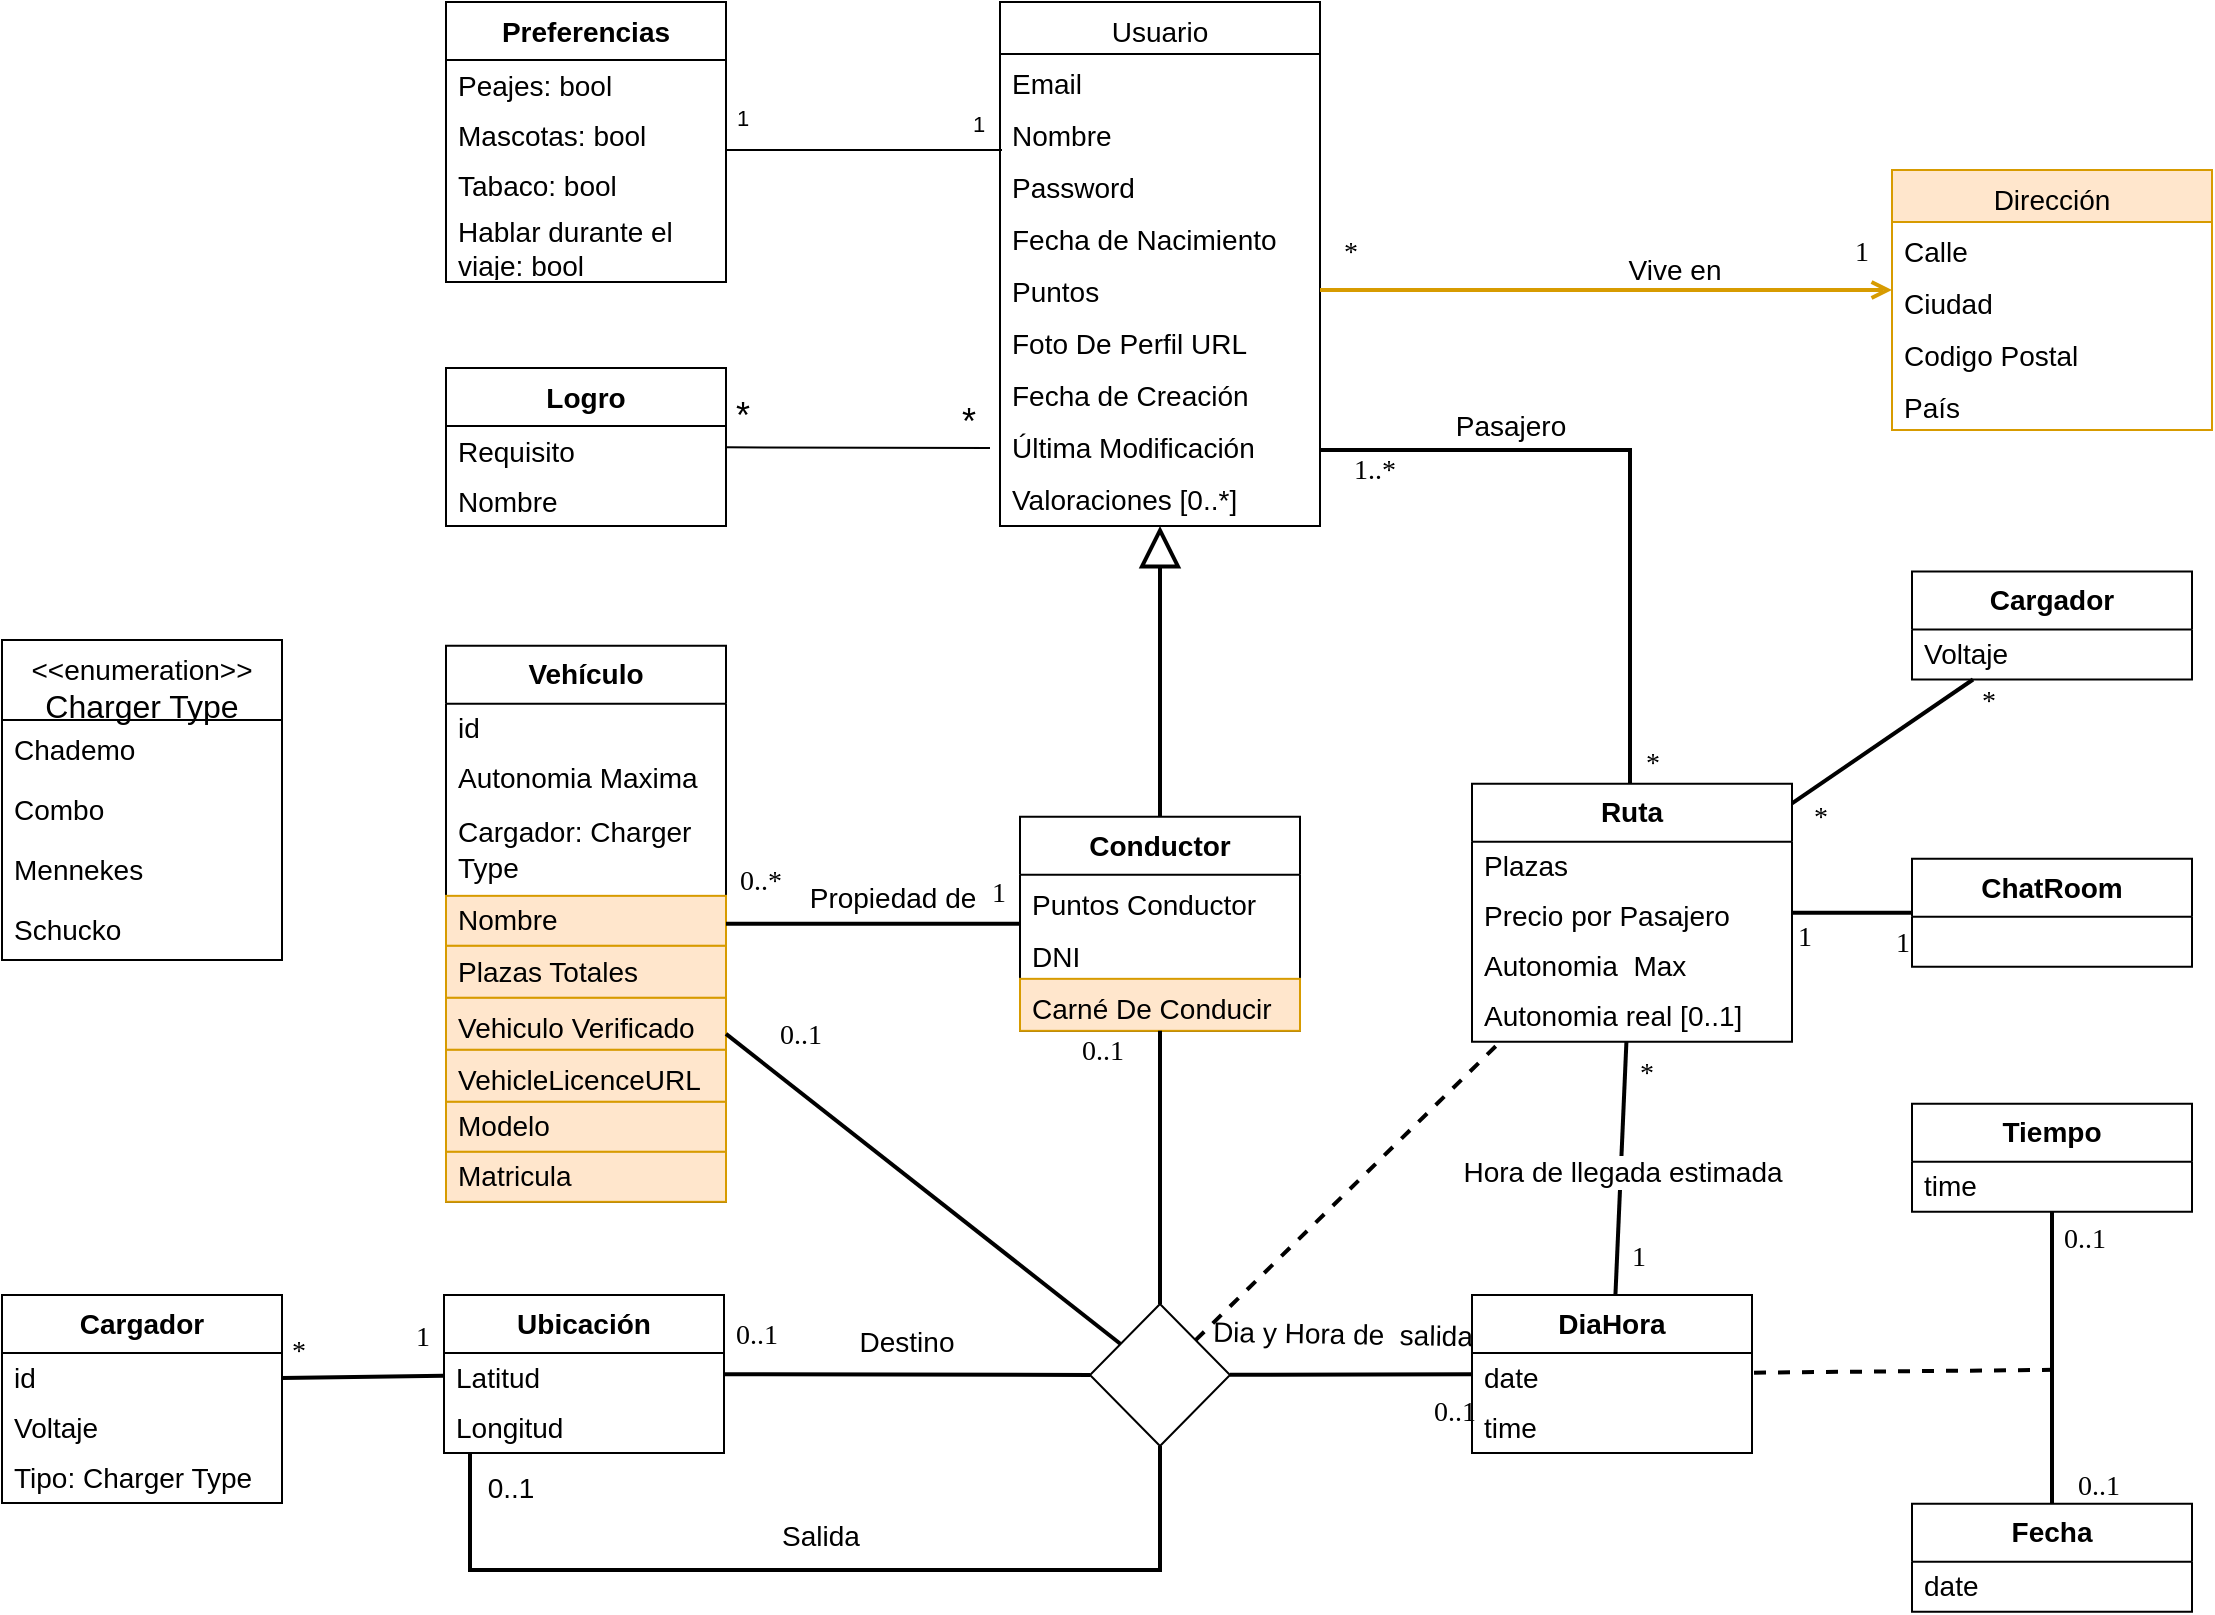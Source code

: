 <mxfile version="24.0.4" type="google" pages="2">
  <diagram id="C5RBs43oDa-KdzZeNtuy" name="Page-1">
    <mxGraphModel dx="2277" dy="876" grid="1" gridSize="10" guides="1" tooltips="1" connect="1" arrows="1" fold="1" page="1" pageScale="1" pageWidth="1654" pageHeight="1169" math="0" shadow="0">
      <root>
        <mxCell id="WIyWlLk6GJQsqaUBKTNV-0" />
        <mxCell id="WIyWlLk6GJQsqaUBKTNV-1" parent="WIyWlLk6GJQsqaUBKTNV-0" />
        <mxCell id="zkfFHV4jXpPFQw0GAbJ--0" value="Usuario" style="swimlane;fontStyle=1;align=center;verticalAlign=top;childLayout=stackLayout;horizontal=1;startSize=26;horizontalStack=0;resizeParent=1;resizeLast=0;collapsible=1;marginBottom=0;rounded=0;shadow=0;strokeWidth=1;fontSize=14;fontFamily=Helvetica;fontStyle=0" parent="WIyWlLk6GJQsqaUBKTNV-1" vertex="1">
          <mxGeometry x="145" y="266" width="160" height="262" as="geometry">
            <mxRectangle x="230" y="140" width="160" height="26" as="alternateBounds" />
          </mxGeometry>
        </mxCell>
        <mxCell id="zkfFHV4jXpPFQw0GAbJ--1" value="Email" style="text;align=left;verticalAlign=top;spacingLeft=4;spacingRight=4;overflow=hidden;rotatable=0;points=[[0,0.5],[1,0.5]];portConstraint=eastwest;fontSize=14;fontFamily=Helvetica;fontStyle=0" parent="zkfFHV4jXpPFQw0GAbJ--0" vertex="1">
          <mxGeometry y="26" width="160" height="26" as="geometry" />
        </mxCell>
        <mxCell id="zkfFHV4jXpPFQw0GAbJ--2" value="Nombre" style="text;align=left;verticalAlign=top;spacingLeft=4;spacingRight=4;overflow=hidden;rotatable=0;points=[[0,0.5],[1,0.5]];portConstraint=eastwest;rounded=0;shadow=0;html=0;fontSize=14;fontFamily=Helvetica;fontStyle=0" parent="zkfFHV4jXpPFQw0GAbJ--0" vertex="1">
          <mxGeometry y="52" width="160" height="26" as="geometry" />
        </mxCell>
        <mxCell id="zkfFHV4jXpPFQw0GAbJ--3" value="Password" style="text;align=left;verticalAlign=top;spacingLeft=4;spacingRight=4;overflow=hidden;rotatable=0;points=[[0,0.5],[1,0.5]];portConstraint=eastwest;rounded=0;shadow=0;html=0;fontSize=14;fontFamily=Helvetica;fontStyle=0" parent="zkfFHV4jXpPFQw0GAbJ--0" vertex="1">
          <mxGeometry y="78" width="160" height="26" as="geometry" />
        </mxCell>
        <mxCell id="aZh316otE8LdzHxH28_D-3" value="Fecha de Nacimiento" style="text;align=left;verticalAlign=top;spacingLeft=4;spacingRight=4;overflow=hidden;rotatable=0;points=[[0,0.5],[1,0.5]];portConstraint=eastwest;rounded=0;shadow=0;html=0;fontSize=14;fontFamily=Helvetica;fontStyle=0" parent="zkfFHV4jXpPFQw0GAbJ--0" vertex="1">
          <mxGeometry y="104" width="160" height="26" as="geometry" />
        </mxCell>
        <mxCell id="aZh316otE8LdzHxH28_D-11" value="Puntos" style="text;align=left;verticalAlign=top;spacingLeft=4;spacingRight=4;overflow=hidden;rotatable=0;points=[[0,0.5],[1,0.5]];portConstraint=eastwest;rounded=0;shadow=0;html=0;fontSize=14;fontFamily=Helvetica;fontStyle=0" parent="zkfFHV4jXpPFQw0GAbJ--0" vertex="1">
          <mxGeometry y="130" width="160" height="26" as="geometry" />
        </mxCell>
        <mxCell id="aZh316otE8LdzHxH28_D-0" value="Foto De Perfil URL" style="text;align=left;verticalAlign=top;spacingLeft=4;spacingRight=4;overflow=hidden;rotatable=0;points=[[0,0.5],[1,0.5]];portConstraint=eastwest;rounded=0;shadow=0;html=0;fontSize=14;fontFamily=Helvetica;fontStyle=0" parent="zkfFHV4jXpPFQw0GAbJ--0" vertex="1">
          <mxGeometry y="156" width="160" height="26" as="geometry" />
        </mxCell>
        <mxCell id="aZh316otE8LdzHxH28_D-6" value="Fecha de Creación" style="text;align=left;verticalAlign=top;spacingLeft=4;spacingRight=4;overflow=hidden;rotatable=0;points=[[0,0.5],[1,0.5]];portConstraint=eastwest;rounded=0;shadow=0;html=0;fontSize=14;fontFamily=Helvetica;fontStyle=0" parent="zkfFHV4jXpPFQw0GAbJ--0" vertex="1">
          <mxGeometry y="182" width="160" height="26" as="geometry" />
        </mxCell>
        <mxCell id="0402rkT-NKWnRbswpgeh-13" value="Última Modificación" style="text;align=left;verticalAlign=top;spacingLeft=4;spacingRight=4;overflow=hidden;rotatable=0;points=[[0,0.5],[1,0.5]];portConstraint=eastwest;rounded=0;shadow=0;html=0;fontSize=14;fontFamily=Helvetica;fontStyle=0" parent="zkfFHV4jXpPFQw0GAbJ--0" vertex="1">
          <mxGeometry y="208" width="160" height="26" as="geometry" />
        </mxCell>
        <mxCell id="A7wX935wPqEFYfOje0-v-0" value="Valoraciones [0..*]" style="text;align=left;verticalAlign=top;spacingLeft=4;spacingRight=4;overflow=hidden;rotatable=0;points=[[0,0.5],[1,0.5]];portConstraint=eastwest;rounded=0;shadow=0;html=0;fontSize=14;fontFamily=Helvetica;fontStyle=0" parent="zkfFHV4jXpPFQw0GAbJ--0" vertex="1">
          <mxGeometry y="234" width="160" height="26" as="geometry" />
        </mxCell>
        <mxCell id="zkfFHV4jXpPFQw0GAbJ--17" value="Dirección" style="swimlane;fontStyle=1;align=center;verticalAlign=top;childLayout=stackLayout;horizontal=1;startSize=26;horizontalStack=0;resizeParent=1;resizeLast=0;collapsible=1;marginBottom=0;rounded=0;shadow=0;strokeWidth=1;fontSize=14;fillColor=#ffe6cc;strokeColor=#d79b00;fontFamily=Helvetica;fontStyle=0" parent="WIyWlLk6GJQsqaUBKTNV-1" vertex="1">
          <mxGeometry x="591" y="350" width="160" height="130" as="geometry">
            <mxRectangle x="550" y="140" width="160" height="26" as="alternateBounds" />
          </mxGeometry>
        </mxCell>
        <mxCell id="zkfFHV4jXpPFQw0GAbJ--18" value="Calle" style="text;align=left;verticalAlign=top;spacingLeft=4;spacingRight=4;overflow=hidden;rotatable=0;points=[[0,0.5],[1,0.5]];portConstraint=eastwest;fontSize=14;fontFamily=Helvetica;fontStyle=0" parent="zkfFHV4jXpPFQw0GAbJ--17" vertex="1">
          <mxGeometry y="26" width="160" height="26" as="geometry" />
        </mxCell>
        <mxCell id="zkfFHV4jXpPFQw0GAbJ--19" value="Ciudad" style="text;align=left;verticalAlign=top;spacingLeft=4;spacingRight=4;overflow=hidden;rotatable=0;points=[[0,0.5],[1,0.5]];portConstraint=eastwest;rounded=0;shadow=0;html=0;fontSize=14;fontFamily=Helvetica;fontStyle=0" parent="zkfFHV4jXpPFQw0GAbJ--17" vertex="1">
          <mxGeometry y="52" width="160" height="26" as="geometry" />
        </mxCell>
        <mxCell id="zkfFHV4jXpPFQw0GAbJ--21" value="Codigo Postal" style="text;align=left;verticalAlign=top;spacingLeft=4;spacingRight=4;overflow=hidden;rotatable=0;points=[[0,0.5],[1,0.5]];portConstraint=eastwest;rounded=0;shadow=0;html=0;fontSize=14;fontFamily=Helvetica;fontStyle=0" parent="zkfFHV4jXpPFQw0GAbJ--17" vertex="1">
          <mxGeometry y="78" width="160" height="26" as="geometry" />
        </mxCell>
        <mxCell id="zkfFHV4jXpPFQw0GAbJ--22" value="País" style="text;align=left;verticalAlign=top;spacingLeft=4;spacingRight=4;overflow=hidden;rotatable=0;points=[[0,0.5],[1,0.5]];portConstraint=eastwest;rounded=0;shadow=0;html=0;fontSize=14;fontFamily=Helvetica;fontStyle=0" parent="zkfFHV4jXpPFQw0GAbJ--17" vertex="1">
          <mxGeometry y="104" width="160" height="26" as="geometry" />
        </mxCell>
        <mxCell id="zkfFHV4jXpPFQw0GAbJ--26" value="" style="endArrow=open;shadow=0;strokeWidth=2;rounded=0;endFill=1;edgeStyle=elbowEdgeStyle;elbow=vertical;fontSize=14;fillColor=#ffe6cc;strokeColor=#d79b00;fontFamily=Ubuntu;fontStyle=0" parent="WIyWlLk6GJQsqaUBKTNV-1" source="zkfFHV4jXpPFQw0GAbJ--0" target="zkfFHV4jXpPFQw0GAbJ--17" edge="1">
          <mxGeometry x="0.5" y="41" relative="1" as="geometry">
            <mxPoint x="390" y="452" as="sourcePoint" />
            <mxPoint x="550" y="452" as="targetPoint" />
            <mxPoint x="-40" y="32" as="offset" />
            <Array as="points">
              <mxPoint x="570" y="410" />
            </Array>
          </mxGeometry>
        </mxCell>
        <mxCell id="zkfFHV4jXpPFQw0GAbJ--27" value="*" style="resizable=0;align=left;verticalAlign=bottom;labelBackgroundColor=none;fontSize=14;fontFamily=Ubuntu;fontStyle=0" parent="zkfFHV4jXpPFQw0GAbJ--26" connectable="0" vertex="1">
          <mxGeometry x="-1" relative="1" as="geometry">
            <mxPoint x="10" y="-10" as="offset" />
          </mxGeometry>
        </mxCell>
        <mxCell id="zkfFHV4jXpPFQw0GAbJ--28" value="1" style="resizable=0;align=right;verticalAlign=bottom;labelBackgroundColor=none;fontSize=14;fontFamily=Ubuntu;fontStyle=0" parent="zkfFHV4jXpPFQw0GAbJ--26" connectable="0" vertex="1">
          <mxGeometry x="1" relative="1" as="geometry">
            <mxPoint x="-10" y="-10" as="offset" />
          </mxGeometry>
        </mxCell>
        <mxCell id="zkfFHV4jXpPFQw0GAbJ--29" value="&lt;font face=&quot;Helvetica&quot;&gt;Vive en&lt;/font&gt;" style="text;html=1;resizable=0;points=[];;align=center;verticalAlign=middle;labelBackgroundColor=none;rounded=0;shadow=0;strokeWidth=1;fontSize=14;strokeColor=#F1FF30;fontFamily=Ubuntu;fontStyle=0" parent="zkfFHV4jXpPFQw0GAbJ--26" vertex="1" connectable="0">
          <mxGeometry x="0.5" y="49" relative="1" as="geometry">
            <mxPoint x="-38" y="39" as="offset" />
          </mxGeometry>
        </mxCell>
        <mxCell id="9F9HQSFEaV3NKnam3bLB-52" value="&lt;font face=&quot;Helvetica&quot;&gt;Conductor&lt;/font&gt;" style="swimlane;fontStyle=1;align=center;verticalAlign=middle;childLayout=stackLayout;horizontal=1;startSize=29;horizontalStack=0;resizeParent=1;resizeParentMax=0;resizeLast=0;collapsible=0;marginBottom=0;html=1;whiteSpace=wrap;fontFamily=Ubuntu;fontSize=14;" parent="WIyWlLk6GJQsqaUBKTNV-1" vertex="1">
          <mxGeometry x="155" y="673.42" width="140" height="107" as="geometry" />
        </mxCell>
        <mxCell id="aZh316otE8LdzHxH28_D-4" value="Puntos Conductor" style="text;align=left;verticalAlign=top;spacingLeft=4;spacingRight=4;overflow=hidden;rotatable=0;points=[[0,0.5],[1,0.5]];portConstraint=eastwest;rounded=0;shadow=0;html=0;fontSize=14;fontFamily=Helvetica;fontStyle=0" parent="9F9HQSFEaV3NKnam3bLB-52" vertex="1">
          <mxGeometry y="29" width="140" height="26" as="geometry" />
        </mxCell>
        <mxCell id="UP-vbN8RUGzNhMqD39Vi-1" value="DNI&#xa;" style="text;align=left;verticalAlign=top;spacingLeft=4;spacingRight=4;overflow=hidden;rotatable=0;points=[[0,0.5],[1,0.5]];portConstraint=eastwest;rounded=0;shadow=0;html=0;fontSize=14;fontFamily=Helvetica;fontStyle=0" parent="9F9HQSFEaV3NKnam3bLB-52" vertex="1">
          <mxGeometry y="55" width="140" height="26" as="geometry" />
        </mxCell>
        <mxCell id="UP-vbN8RUGzNhMqD39Vi-0" value="Carné De Conducir" style="text;align=left;verticalAlign=top;spacingLeft=4;spacingRight=4;overflow=hidden;rotatable=0;points=[[0,0.5],[1,0.5]];portConstraint=eastwest;rounded=0;shadow=0;html=0;fontSize=14;fillColor=#ffe6cc;strokeColor=#d79b00;fontFamily=Helvetica;fontStyle=0" parent="9F9HQSFEaV3NKnam3bLB-52" vertex="1">
          <mxGeometry y="81" width="140" height="26" as="geometry" />
        </mxCell>
        <mxCell id="9F9HQSFEaV3NKnam3bLB-59" value="" style="endArrow=block;endSize=16;endFill=0;html=1;rounded=0;edgeStyle=orthogonalEdgeStyle;strokeWidth=2;fontFamily=Ubuntu;fontSize=14;fontStyle=0" parent="WIyWlLk6GJQsqaUBKTNV-1" source="9F9HQSFEaV3NKnam3bLB-52" target="zkfFHV4jXpPFQw0GAbJ--0" edge="1">
          <mxGeometry width="160" relative="1" as="geometry">
            <mxPoint x="420" y="710" as="sourcePoint" />
            <mxPoint x="304" y="380" as="targetPoint" />
          </mxGeometry>
        </mxCell>
        <mxCell id="9F9HQSFEaV3NKnam3bLB-67" value="&lt;font face=&quot;Helvetica&quot;&gt;Vehículo&lt;/font&gt;" style="swimlane;fontStyle=1;align=center;verticalAlign=middle;childLayout=stackLayout;horizontal=1;startSize=29;horizontalStack=0;resizeParent=1;resizeParentMax=0;resizeLast=0;collapsible=0;marginBottom=0;html=1;whiteSpace=wrap;fontFamily=Ubuntu;fontSize=14;" parent="WIyWlLk6GJQsqaUBKTNV-1" vertex="1">
          <mxGeometry x="-132" y="587.92" width="140" height="278" as="geometry" />
        </mxCell>
        <mxCell id="RO0PxJk06v8_SNBtwgsJ-0" value="&lt;font face=&quot;Helvetica&quot;&gt;id&lt;/font&gt;" style="text;html=1;strokeColor=none;fillColor=none;align=left;verticalAlign=middle;spacingLeft=4;spacingRight=4;overflow=hidden;rotatable=0;points=[[0,0.5],[1,0.5]];portConstraint=eastwest;whiteSpace=wrap;fontFamily=Ubuntu;fontSize=14;fontStyle=0" parent="9F9HQSFEaV3NKnam3bLB-67" vertex="1">
          <mxGeometry y="29" width="140" height="25" as="geometry" />
        </mxCell>
        <mxCell id="GHc5koyva2z4W0Jm1euT-1" value="&lt;font face=&quot;Helvetica&quot;&gt;Autonomia Maxima&lt;/font&gt;" style="text;html=1;strokeColor=none;fillColor=none;align=left;verticalAlign=middle;spacingLeft=4;spacingRight=4;overflow=hidden;rotatable=0;points=[[0,0.5],[1,0.5]];portConstraint=eastwest;whiteSpace=wrap;fontFamily=Ubuntu;fontSize=14;fontStyle=0" parent="9F9HQSFEaV3NKnam3bLB-67" vertex="1">
          <mxGeometry y="54" width="140" height="25" as="geometry" />
        </mxCell>
        <mxCell id="uFGbrbMh6_Ck-xyJm8vT-3" value="&lt;font face=&quot;Helvetica&quot;&gt;Cargador: Charger Type&lt;/font&gt;" style="text;html=1;strokeColor=none;fillColor=none;align=left;verticalAlign=middle;spacingLeft=4;spacingRight=4;overflow=hidden;rotatable=0;points=[[0,0.5],[1,0.5]];portConstraint=eastwest;whiteSpace=wrap;fontFamily=Ubuntu;fontSize=14;fontStyle=0" parent="9F9HQSFEaV3NKnam3bLB-67" vertex="1">
          <mxGeometry y="79" width="140" height="46" as="geometry" />
        </mxCell>
        <mxCell id="9F9HQSFEaV3NKnam3bLB-73" value="&lt;font face=&quot;Helvetica&quot;&gt;Nombre&lt;/font&gt;" style="text;html=1;strokeColor=#d79b00;fillColor=#ffe6cc;align=left;verticalAlign=middle;spacingLeft=4;spacingRight=4;overflow=hidden;rotatable=0;points=[[0,0.5],[1,0.5]];portConstraint=eastwest;whiteSpace=wrap;fontFamily=Ubuntu;fontSize=14;fontStyle=0" parent="9F9HQSFEaV3NKnam3bLB-67" vertex="1">
          <mxGeometry y="125" width="140" height="25" as="geometry" />
        </mxCell>
        <mxCell id="VZ7Sw5dkdQ1gj9-B356H-3" value="&lt;font face=&quot;Helvetica&quot;&gt;Plazas Totales&lt;/font&gt;" style="text;html=1;strokeColor=#d79b00;fillColor=#ffe6cc;align=left;verticalAlign=middle;spacingLeft=4;spacingRight=4;overflow=hidden;rotatable=0;points=[[0,0.5],[1,0.5]];portConstraint=eastwest;whiteSpace=wrap;fontFamily=Ubuntu;fontSize=14;fontStyle=0" parent="9F9HQSFEaV3NKnam3bLB-67" vertex="1">
          <mxGeometry y="150" width="140" height="26" as="geometry" />
        </mxCell>
        <mxCell id="aZh316otE8LdzHxH28_D-5" value="Vehiculo Verificado" style="text;align=left;verticalAlign=top;spacingLeft=4;spacingRight=4;overflow=hidden;rotatable=0;points=[[0,0.5],[1,0.5]];portConstraint=eastwest;rounded=0;shadow=0;html=0;fontSize=14;fillColor=#ffe6cc;strokeColor=#d79b00;fontFamily=Helvetica;fontStyle=0" parent="9F9HQSFEaV3NKnam3bLB-67" vertex="1">
          <mxGeometry y="176" width="140" height="26" as="geometry" />
        </mxCell>
        <mxCell id="aZh316otE8LdzHxH28_D-2" value="VehicleLicenceURL" style="text;align=left;verticalAlign=top;spacingLeft=4;spacingRight=4;overflow=hidden;rotatable=0;points=[[0,0.5],[1,0.5]];portConstraint=eastwest;rounded=0;shadow=0;html=0;fontSize=14;fillColor=#ffe6cc;strokeColor=#d79b00;fontFamily=Helvetica;fontStyle=0" parent="9F9HQSFEaV3NKnam3bLB-67" vertex="1">
          <mxGeometry y="202" width="140" height="26" as="geometry" />
        </mxCell>
        <mxCell id="9F9HQSFEaV3NKnam3bLB-69" value="&lt;font face=&quot;Helvetica&quot;&gt;Modelo&lt;/font&gt;" style="text;html=1;strokeColor=#d79b00;fillColor=#ffe6cc;align=left;verticalAlign=middle;spacingLeft=4;spacingRight=4;overflow=hidden;rotatable=0;points=[[0,0.5],[1,0.5]];portConstraint=eastwest;whiteSpace=wrap;fontFamily=Ubuntu;fontSize=14;fontStyle=0" parent="9F9HQSFEaV3NKnam3bLB-67" vertex="1">
          <mxGeometry y="228" width="140" height="25" as="geometry" />
        </mxCell>
        <mxCell id="9F9HQSFEaV3NKnam3bLB-72" value="&lt;font face=&quot;Helvetica&quot;&gt;Matricula&lt;/font&gt;" style="text;html=1;strokeColor=#d79b00;fillColor=#ffe6cc;align=left;verticalAlign=middle;spacingLeft=4;spacingRight=4;overflow=hidden;rotatable=0;points=[[0,0.5],[1,0.5]];portConstraint=eastwest;whiteSpace=wrap;fontFamily=Ubuntu;fontSize=14;fontStyle=0" parent="9F9HQSFEaV3NKnam3bLB-67" vertex="1">
          <mxGeometry y="253" width="140" height="25" as="geometry" />
        </mxCell>
        <mxCell id="9F9HQSFEaV3NKnam3bLB-76" value="&lt;font face=&quot;Helvetica&quot;&gt;Ubicación&lt;/font&gt;" style="swimlane;fontStyle=1;align=center;verticalAlign=middle;childLayout=stackLayout;horizontal=1;startSize=29;horizontalStack=0;resizeParent=1;resizeParentMax=0;resizeLast=0;collapsible=0;marginBottom=0;html=1;whiteSpace=wrap;fontFamily=Ubuntu;fontSize=14;" parent="WIyWlLk6GJQsqaUBKTNV-1" vertex="1">
          <mxGeometry x="-133" y="912.5" width="140" height="79" as="geometry" />
        </mxCell>
        <mxCell id="VZ7Sw5dkdQ1gj9-B356H-0" value="&lt;font face=&quot;Helvetica&quot;&gt;Latitud&lt;/font&gt;" style="text;html=1;strokeColor=none;fillColor=none;align=left;verticalAlign=middle;spacingLeft=4;spacingRight=4;overflow=hidden;rotatable=0;points=[[0,0.5],[1,0.5]];portConstraint=eastwest;whiteSpace=wrap;fontFamily=Ubuntu;fontSize=14;fontStyle=0" parent="9F9HQSFEaV3NKnam3bLB-76" vertex="1">
          <mxGeometry y="29" width="140" height="25" as="geometry" />
        </mxCell>
        <mxCell id="VZ7Sw5dkdQ1gj9-B356H-1" value="&lt;font face=&quot;Helvetica&quot;&gt;Longitud&lt;/font&gt;" style="text;html=1;strokeColor=none;fillColor=none;align=left;verticalAlign=middle;spacingLeft=4;spacingRight=4;overflow=hidden;rotatable=0;points=[[0,0.5],[1,0.5]];portConstraint=eastwest;whiteSpace=wrap;fontFamily=Ubuntu;fontSize=14;fontStyle=0" parent="9F9HQSFEaV3NKnam3bLB-76" vertex="1">
          <mxGeometry y="54" width="140" height="25" as="geometry" />
        </mxCell>
        <mxCell id="Uu3AndmSfT1eTEmvIkHL-17" value="" style="rhombus;whiteSpace=wrap;html=1;fontFamily=Ubuntu;fontSize=14;fontStyle=0" parent="WIyWlLk6GJQsqaUBKTNV-1" vertex="1">
          <mxGeometry x="190" y="917" width="70" height="71" as="geometry" />
        </mxCell>
        <mxCell id="EHP1VLpz4bLAKsMBAQMW-2" style="edgeStyle=orthogonalEdgeStyle;rounded=0;orthogonalLoop=1;jettySize=auto;html=1;endArrow=none;endFill=0;fontFamily=Ubuntu;fontSize=14;fontStyle=0;strokeWidth=2;" parent="WIyWlLk6GJQsqaUBKTNV-1" source="9F9HQSFEaV3NKnam3bLB-81" target="zkfFHV4jXpPFQw0GAbJ--0" edge="1">
          <mxGeometry relative="1" as="geometry">
            <Array as="points">
              <mxPoint x="460" y="490" />
            </Array>
          </mxGeometry>
        </mxCell>
        <mxCell id="GHc5koyva2z4W0Jm1euT-0" value="&lt;font face=&quot;Helvetica&quot; style=&quot;font-size: 14px;&quot;&gt;Pasajero&lt;/font&gt;" style="edgeLabel;html=1;align=center;verticalAlign=middle;resizable=0;points=[];rotation=0;fontFamily=Ubuntu;fontSize=14;fontStyle=0" parent="EHP1VLpz4bLAKsMBAQMW-2" connectable="0" vertex="1">
          <mxGeometry x="-0.144" y="-2" relative="1" as="geometry">
            <mxPoint x="-62" y="-41" as="offset" />
          </mxGeometry>
        </mxCell>
        <mxCell id="9F9HQSFEaV3NKnam3bLB-81" value="&lt;font face=&quot;Helvetica&quot;&gt;Ruta&lt;/font&gt;" style="swimlane;fontStyle=1;align=center;verticalAlign=middle;childLayout=stackLayout;horizontal=1;startSize=29;horizontalStack=0;resizeParent=1;resizeParentMax=0;resizeLast=0;collapsible=0;marginBottom=0;html=1;whiteSpace=wrap;fontFamily=Ubuntu;fontSize=14;" parent="WIyWlLk6GJQsqaUBKTNV-1" vertex="1">
          <mxGeometry x="381" y="656.92" width="160" height="129" as="geometry" />
        </mxCell>
        <mxCell id="9F9HQSFEaV3NKnam3bLB-83" value="&lt;font face=&quot;Helvetica&quot;&gt;Plazas&lt;/font&gt;" style="text;html=1;strokeColor=none;fillColor=none;align=left;verticalAlign=middle;spacingLeft=4;spacingRight=4;overflow=hidden;rotatable=0;points=[[0,0.5],[1,0.5]];portConstraint=eastwest;whiteSpace=wrap;fontFamily=Ubuntu;fontSize=14;fontStyle=0" parent="9F9HQSFEaV3NKnam3bLB-81" vertex="1">
          <mxGeometry y="29" width="160" height="25" as="geometry" />
        </mxCell>
        <mxCell id="-fRVmfNI3oapX4f6c9QC-3" value="&lt;font face=&quot;Helvetica&quot;&gt;Precio por Pasajero&lt;/font&gt;" style="text;html=1;strokeColor=none;fillColor=none;align=left;verticalAlign=middle;spacingLeft=4;spacingRight=4;overflow=hidden;rotatable=0;points=[[0,0.5],[1,0.5]];portConstraint=eastwest;whiteSpace=wrap;fontFamily=Ubuntu;fontSize=14;fontStyle=0" parent="9F9HQSFEaV3NKnam3bLB-81" vertex="1">
          <mxGeometry y="54" width="160" height="25" as="geometry" />
        </mxCell>
        <mxCell id="9F9HQSFEaV3NKnam3bLB-70" value="&lt;font face=&quot;Helvetica&quot;&gt;Autonomia&amp;nbsp; Max&lt;/font&gt;" style="text;html=1;strokeColor=none;fillColor=none;align=left;verticalAlign=middle;spacingLeft=4;spacingRight=4;overflow=hidden;rotatable=0;points=[[0,0.5],[1,0.5]];portConstraint=eastwest;whiteSpace=wrap;fontFamily=Ubuntu;fontSize=14;fontStyle=0" parent="9F9HQSFEaV3NKnam3bLB-81" vertex="1">
          <mxGeometry y="79" width="160" height="25" as="geometry" />
        </mxCell>
        <mxCell id="GHc5koyva2z4W0Jm1euT-3" value="&lt;font face=&quot;Helvetica&quot;&gt;Autonomia real [0..1]&lt;/font&gt;" style="text;html=1;strokeColor=none;fillColor=none;align=left;verticalAlign=middle;spacingLeft=4;spacingRight=4;overflow=hidden;rotatable=0;points=[[0,0.5],[1,0.5]];portConstraint=eastwest;whiteSpace=wrap;fontFamily=Ubuntu;fontSize=14;fontStyle=0" parent="9F9HQSFEaV3NKnam3bLB-81" vertex="1">
          <mxGeometry y="104" width="160" height="25" as="geometry" />
        </mxCell>
        <mxCell id="9F9HQSFEaV3NKnam3bLB-84" value="" style="endArrow=none;html=1;rounded=0;fontFamily=Ubuntu;fontSize=14;fontStyle=0;strokeWidth=2;" parent="WIyWlLk6GJQsqaUBKTNV-1" source="Uu3AndmSfT1eTEmvIkHL-17" target="9F9HQSFEaV3NKnam3bLB-76" edge="1">
          <mxGeometry width="50" height="50" relative="1" as="geometry">
            <mxPoint x="500" y="886" as="sourcePoint" />
            <mxPoint x="320" y="801" as="targetPoint" />
          </mxGeometry>
        </mxCell>
        <mxCell id="Uu3AndmSfT1eTEmvIkHL-21" value="&lt;font style=&quot;font-size: 14px;&quot;&gt;&lt;font face=&quot;Helvetica&quot; style=&quot;font-size: 14px;&quot;&gt;Destino&lt;/font&gt;&lt;br style=&quot;font-size: 14px;&quot;&gt;&lt;/font&gt;" style="edgeLabel;html=1;align=center;verticalAlign=middle;resizable=0;points=[];fontFamily=Ubuntu;fontSize=14;fontStyle=0" parent="9F9HQSFEaV3NKnam3bLB-84" connectable="0" vertex="1">
          <mxGeometry x="-0.012" y="-2" relative="1" as="geometry">
            <mxPoint x="-2" y="-15" as="offset" />
          </mxGeometry>
        </mxCell>
        <mxCell id="VZ7Sw5dkdQ1gj9-B356H-11" value="&lt;font style=&quot;font-size: 14px;&quot;&gt;0..1&lt;/font&gt;" style="edgeLabel;html=1;align=center;verticalAlign=middle;resizable=0;points=[];fontFamily=Ubuntu;fontSize=14;fontStyle=0" parent="9F9HQSFEaV3NKnam3bLB-84" connectable="0" vertex="1">
          <mxGeometry x="0.783" y="1" relative="1" as="geometry">
            <mxPoint x="-4" y="-20" as="offset" />
          </mxGeometry>
        </mxCell>
        <mxCell id="9F9HQSFEaV3NKnam3bLB-85" value="" style="endArrow=none;html=1;rounded=0;fontFamily=Ubuntu;fontSize=14;fontStyle=0;strokeWidth=2;edgeStyle=orthogonalEdgeStyle;" parent="WIyWlLk6GJQsqaUBKTNV-1" source="Uu3AndmSfT1eTEmvIkHL-17" target="9F9HQSFEaV3NKnam3bLB-76" edge="1">
          <mxGeometry width="50" height="50" relative="1" as="geometry">
            <mxPoint x="160" y="1070" as="sourcePoint" />
            <mxPoint x="30" y="1030" as="targetPoint" />
            <Array as="points">
              <mxPoint x="225" y="1050" />
              <mxPoint x="-120" y="1050" />
            </Array>
          </mxGeometry>
        </mxCell>
        <mxCell id="9F9HQSFEaV3NKnam3bLB-86" value="&lt;font style=&quot;font-size: 14px;&quot;&gt;&lt;font face=&quot;Helvetica&quot; style=&quot;font-size: 14px;&quot;&gt;Salida&lt;/font&gt;&lt;br style=&quot;font-size: 14px;&quot;&gt;&lt;/font&gt;" style="edgeLabel;html=1;align=center;verticalAlign=middle;resizable=0;points=[];fontFamily=Ubuntu;fontSize=14;fontStyle=0" parent="9F9HQSFEaV3NKnam3bLB-85" connectable="0" vertex="1">
          <mxGeometry x="-0.012" y="-2" relative="1" as="geometry">
            <mxPoint x="-2" y="-15" as="offset" />
          </mxGeometry>
        </mxCell>
        <mxCell id="w2pCb0n60k_tuIyPhwT1-4" value="&lt;font style=&quot;font-size: 14px;&quot;&gt;0..1&lt;/font&gt;" style="edgeLabel;html=1;align=center;verticalAlign=middle;resizable=0;points=[];" parent="9F9HQSFEaV3NKnam3bLB-85" connectable="0" vertex="1">
          <mxGeometry x="0.885" y="1" relative="1" as="geometry">
            <mxPoint x="21" y="-10" as="offset" />
          </mxGeometry>
        </mxCell>
        <mxCell id="9F9HQSFEaV3NKnam3bLB-87" value="&lt;font face=&quot;Helvetica&quot;&gt;Fecha&lt;/font&gt;" style="swimlane;fontStyle=1;align=center;verticalAlign=middle;childLayout=stackLayout;horizontal=1;startSize=29;horizontalStack=0;resizeParent=1;resizeParentMax=0;resizeLast=0;collapsible=0;marginBottom=0;html=1;whiteSpace=wrap;fontFamily=Ubuntu;fontSize=14;" parent="WIyWlLk6GJQsqaUBKTNV-1" vertex="1">
          <mxGeometry x="601" y="1016.92" width="140" height="54" as="geometry" />
        </mxCell>
        <mxCell id="9F9HQSFEaV3NKnam3bLB-89" value="&lt;font style=&quot;font-size: 14px;&quot;&gt;date&lt;/font&gt;" style="text;html=1;strokeColor=none;fillColor=none;align=left;verticalAlign=middle;spacingLeft=4;spacingRight=4;overflow=hidden;rotatable=0;points=[[0,0.5],[1,0.5]];portConstraint=eastwest;whiteSpace=wrap;fontFamily=Ubuntu;fontFamily=Helvetica;fontStyle=0" parent="9F9HQSFEaV3NKnam3bLB-87" vertex="1">
          <mxGeometry y="29" width="140" height="25" as="geometry" />
        </mxCell>
        <mxCell id="Uu3AndmSfT1eTEmvIkHL-31" value="" style="endArrow=none;html=1;rounded=0;fontFamily=Ubuntu;fontSize=14;fontStyle=0;strokeWidth=2;" parent="WIyWlLk6GJQsqaUBKTNV-1" source="Uu3AndmSfT1eTEmvIkHL-17" target="Uu3AndmSfT1eTEmvIkHL-32" edge="1">
          <mxGeometry width="50" height="50" relative="1" as="geometry">
            <mxPoint x="490" y="800" as="sourcePoint" />
            <mxPoint x="440" y="970" as="targetPoint" />
          </mxGeometry>
        </mxCell>
        <mxCell id="Uu3AndmSfT1eTEmvIkHL-35" value="&lt;font face=&quot;Helvetica&quot; style=&quot;font-size: 14px;&quot;&gt;Dia y Hora de&amp;nbsp; salida&lt;/font&gt;" style="edgeLabel;html=1;align=center;verticalAlign=middle;resizable=0;points=[];rotation=1;fontFamily=Ubuntu;fontSize=14;fontStyle=0" parent="Uu3AndmSfT1eTEmvIkHL-31" connectable="0" vertex="1">
          <mxGeometry x="-0.222" y="2" relative="1" as="geometry">
            <mxPoint x="9" y="-19" as="offset" />
          </mxGeometry>
        </mxCell>
        <mxCell id="9F9HQSFEaV3NKnam3bLB-93" value="&lt;font face=&quot;Helvetica&quot;&gt;Tiempo&lt;/font&gt;" style="swimlane;fontStyle=1;align=center;verticalAlign=middle;childLayout=stackLayout;horizontal=1;startSize=29;horizontalStack=0;resizeParent=1;resizeParentMax=0;resizeLast=0;collapsible=0;marginBottom=0;html=1;whiteSpace=wrap;fontFamily=Ubuntu;fontSize=14;" parent="WIyWlLk6GJQsqaUBKTNV-1" vertex="1">
          <mxGeometry x="601" y="816.92" width="140" height="54" as="geometry" />
        </mxCell>
        <mxCell id="9F9HQSFEaV3NKnam3bLB-94" value="&lt;font face=&quot;Helvetica&quot;&gt;time&lt;/font&gt;" style="text;html=1;strokeColor=none;fillColor=none;align=left;verticalAlign=middle;spacingLeft=4;spacingRight=4;overflow=hidden;rotatable=0;points=[[0,0.5],[1,0.5]];portConstraint=eastwest;whiteSpace=wrap;fontFamily=Ubuntu;fontSize=14;fontStyle=0" parent="9F9HQSFEaV3NKnam3bLB-93" vertex="1">
          <mxGeometry y="29" width="140" height="25" as="geometry" />
        </mxCell>
        <mxCell id="Uu3AndmSfT1eTEmvIkHL-32" value="&lt;font face=&quot;Helvetica&quot;&gt;DiaHora&lt;/font&gt;" style="swimlane;fontStyle=1;align=center;verticalAlign=middle;childLayout=stackLayout;horizontal=1;startSize=29;horizontalStack=0;resizeParent=1;resizeParentMax=0;resizeLast=0;collapsible=0;marginBottom=0;html=1;whiteSpace=wrap;fontFamily=Ubuntu;fontSize=14;" parent="WIyWlLk6GJQsqaUBKTNV-1" vertex="1">
          <mxGeometry x="381" y="912.5" width="140" height="79" as="geometry" />
        </mxCell>
        <mxCell id="Uu3AndmSfT1eTEmvIkHL-33" value="&lt;font face=&quot;Helvetica&quot;&gt;date&lt;/font&gt;" style="text;html=1;strokeColor=none;fillColor=none;align=left;verticalAlign=middle;spacingLeft=4;spacingRight=4;overflow=hidden;rotatable=0;points=[[0,0.5],[1,0.5]];portConstraint=eastwest;whiteSpace=wrap;fontFamily=Ubuntu;fontSize=14;fontStyle=0" parent="Uu3AndmSfT1eTEmvIkHL-32" vertex="1">
          <mxGeometry y="29" width="140" height="25" as="geometry" />
        </mxCell>
        <mxCell id="UgeuvXFthv8xwD8tYrPR-0" value="&lt;font face=&quot;Helvetica&quot;&gt;time&lt;/font&gt;" style="text;html=1;strokeColor=none;fillColor=none;align=left;verticalAlign=middle;spacingLeft=4;spacingRight=4;overflow=hidden;rotatable=0;points=[[0,0.5],[1,0.5]];portConstraint=eastwest;whiteSpace=wrap;fontFamily=Ubuntu;fontSize=14;fontStyle=0" parent="Uu3AndmSfT1eTEmvIkHL-32" vertex="1">
          <mxGeometry y="54" width="140" height="25" as="geometry" />
        </mxCell>
        <mxCell id="9F9HQSFEaV3NKnam3bLB-95" value="" style="endArrow=none;html=1;rounded=0;fontFamily=Ubuntu;fontSize=14;fontStyle=0;strokeWidth=2;" parent="WIyWlLk6GJQsqaUBKTNV-1" source="9F9HQSFEaV3NKnam3bLB-87" target="9F9HQSFEaV3NKnam3bLB-93" edge="1">
          <mxGeometry width="50" height="50" relative="1" as="geometry">
            <mxPoint x="82" y="909.92" as="sourcePoint" />
            <mxPoint x="-28" y="780.92" as="targetPoint" />
          </mxGeometry>
        </mxCell>
        <mxCell id="Uu3AndmSfT1eTEmvIkHL-34" value="" style="endArrow=none;dashed=1;html=1;rounded=0;fontFamily=Ubuntu;fontSize=14;fontStyle=0;strokeWidth=2;" parent="WIyWlLk6GJQsqaUBKTNV-1" target="Uu3AndmSfT1eTEmvIkHL-32" edge="1">
          <mxGeometry width="50" height="50" relative="1" as="geometry">
            <mxPoint x="672" y="949.92" as="sourcePoint" />
            <mxPoint x="461" y="1031.92" as="targetPoint" />
          </mxGeometry>
        </mxCell>
        <mxCell id="9F9HQSFEaV3NKnam3bLB-97" value="" style="endArrow=none;dashed=1;html=1;rounded=0;fontFamily=Ubuntu;fontSize=14;fontStyle=0;strokeWidth=2;" parent="WIyWlLk6GJQsqaUBKTNV-1" source="Uu3AndmSfT1eTEmvIkHL-17" target="9F9HQSFEaV3NKnam3bLB-81" edge="1">
          <mxGeometry width="50" height="50" relative="1" as="geometry">
            <mxPoint x="630" y="1100" as="sourcePoint" />
            <mxPoint x="550" y="949" as="targetPoint" />
          </mxGeometry>
        </mxCell>
        <mxCell id="Uu3AndmSfT1eTEmvIkHL-36" value="" style="endArrow=none;html=1;rounded=0;fontFamily=Ubuntu;fontSize=14;fontStyle=0;strokeWidth=2;" parent="WIyWlLk6GJQsqaUBKTNV-1" source="Uu3AndmSfT1eTEmvIkHL-32" target="9F9HQSFEaV3NKnam3bLB-81" edge="1">
          <mxGeometry width="50" height="50" relative="1" as="geometry">
            <mxPoint x="201" y="648.92" as="sourcePoint" />
            <mxPoint x="251" y="598.92" as="targetPoint" />
          </mxGeometry>
        </mxCell>
        <mxCell id="Uu3AndmSfT1eTEmvIkHL-37" value="&lt;font face=&quot;Helvetica&quot; style=&quot;font-size: 14px;&quot;&gt;Hora de llegada estimada&lt;/font&gt;" style="edgeLabel;html=1;align=center;verticalAlign=middle;resizable=0;points=[];fontFamily=Ubuntu;fontSize=14;fontStyle=0" parent="Uu3AndmSfT1eTEmvIkHL-36" connectable="0" vertex="1">
          <mxGeometry x="0.3" y="-2" relative="1" as="geometry">
            <mxPoint x="-3" y="21" as="offset" />
          </mxGeometry>
        </mxCell>
        <mxCell id="0402rkT-NKWnRbswpgeh-23" value="&lt;font style=&quot;font-size: 14px;&quot;&gt;1&lt;/font&gt;" style="edgeLabel;html=1;align=center;verticalAlign=middle;resizable=0;points=[];fontFamily=Ubuntu;fontSize=14;fontStyle=0" parent="Uu3AndmSfT1eTEmvIkHL-36" connectable="0" vertex="1">
          <mxGeometry x="-0.701" relative="1" as="geometry">
            <mxPoint x="10" as="offset" />
          </mxGeometry>
        </mxCell>
        <mxCell id="0402rkT-NKWnRbswpgeh-24" value="&lt;font style=&quot;font-size: 14px;&quot;&gt;*&lt;/font&gt;" style="edgeLabel;html=1;align=center;verticalAlign=middle;resizable=0;points=[];fontFamily=Ubuntu;fontSize=14;fontStyle=0" parent="Uu3AndmSfT1eTEmvIkHL-36" connectable="0" vertex="1">
          <mxGeometry x="0.9" relative="1" as="geometry">
            <mxPoint x="10" y="10" as="offset" />
          </mxGeometry>
        </mxCell>
        <mxCell id="VZ7Sw5dkdQ1gj9-B356H-7" value="" style="endArrow=none;html=1;rounded=0;fontFamily=Ubuntu;fontSize=14;fontStyle=0;strokeWidth=2;" parent="WIyWlLk6GJQsqaUBKTNV-1" source="9F9HQSFEaV3NKnam3bLB-52" target="9F9HQSFEaV3NKnam3bLB-67" edge="1">
          <mxGeometry width="50" height="50" relative="1" as="geometry">
            <mxPoint x="630" y="920" as="sourcePoint" />
            <mxPoint x="430" y="801" as="targetPoint" />
          </mxGeometry>
        </mxCell>
        <mxCell id="VZ7Sw5dkdQ1gj9-B356H-8" value="&lt;font style=&quot;font-size: 14px;&quot;&gt;0..*&lt;/font&gt;" style="edgeLabel;html=1;align=center;verticalAlign=middle;resizable=0;points=[];fontFamily=Ubuntu;fontSize=14;fontStyle=0" parent="VZ7Sw5dkdQ1gj9-B356H-7" connectable="0" vertex="1">
          <mxGeometry x="0.776" y="-5" relative="1" as="geometry">
            <mxPoint y="-16" as="offset" />
          </mxGeometry>
        </mxCell>
        <mxCell id="VZ7Sw5dkdQ1gj9-B356H-9" value="&lt;font style=&quot;font-size: 14px;&quot;&gt;1&lt;/font&gt;" style="edgeLabel;html=1;align=center;verticalAlign=middle;resizable=0;points=[];fontFamily=Ubuntu;fontSize=14;fontStyle=0" parent="VZ7Sw5dkdQ1gj9-B356H-7" connectable="0" vertex="1">
          <mxGeometry x="-0.702" y="1" relative="1" as="geometry">
            <mxPoint x="11" y="-16" as="offset" />
          </mxGeometry>
        </mxCell>
        <mxCell id="Uu3AndmSfT1eTEmvIkHL-45" value="&lt;font face=&quot;Helvetica&quot; style=&quot;font-size: 14px;&quot;&gt;Propiedad de&lt;/font&gt;" style="edgeLabel;html=1;align=center;verticalAlign=middle;resizable=0;points=[];fontFamily=Ubuntu;fontSize=14;fontStyle=0" parent="VZ7Sw5dkdQ1gj9-B356H-7" connectable="0" vertex="1">
          <mxGeometry x="-0.12" y="-4" relative="1" as="geometry">
            <mxPoint y="-9" as="offset" />
          </mxGeometry>
        </mxCell>
        <mxCell id="Uu3AndmSfT1eTEmvIkHL-39" value="" style="endArrow=none;html=1;rounded=0;fontFamily=Ubuntu;fontSize=14;fontStyle=0;strokeWidth=2;" parent="WIyWlLk6GJQsqaUBKTNV-1" source="Uu3AndmSfT1eTEmvIkHL-17" target="9F9HQSFEaV3NKnam3bLB-67" edge="1">
          <mxGeometry width="50" height="50" relative="1" as="geometry">
            <mxPoint x="350" y="1030" as="sourcePoint" />
            <mxPoint x="400" y="980" as="targetPoint" />
          </mxGeometry>
        </mxCell>
        <mxCell id="VZ7Sw5dkdQ1gj9-B356H-10" value="&lt;span style=&quot;font-size: 14px;&quot;&gt;0..1&lt;/span&gt;" style="edgeLabel;html=1;align=center;verticalAlign=middle;resizable=0;points=[];fontFamily=Ubuntu;fontSize=14;fontStyle=0" parent="Uu3AndmSfT1eTEmvIkHL-39" connectable="0" vertex="1">
          <mxGeometry x="0.868" y="-4" relative="1" as="geometry">
            <mxPoint x="21" y="-6" as="offset" />
          </mxGeometry>
        </mxCell>
        <mxCell id="Uu3AndmSfT1eTEmvIkHL-40" value="" style="endArrow=none;html=1;rounded=0;fontFamily=Ubuntu;fontSize=14;fontStyle=0;strokeWidth=2;" parent="WIyWlLk6GJQsqaUBKTNV-1" source="Uu3AndmSfT1eTEmvIkHL-17" target="9F9HQSFEaV3NKnam3bLB-52" edge="1">
          <mxGeometry width="50" height="50" relative="1" as="geometry">
            <mxPoint x="220" y="910" as="sourcePoint" />
            <mxPoint x="510" y="970" as="targetPoint" />
          </mxGeometry>
        </mxCell>
        <mxCell id="Uu3AndmSfT1eTEmvIkHL-42" value="&lt;font style=&quot;font-size: 14px;&quot;&gt;0..1&lt;/font&gt;" style="edgeLabel;html=1;align=center;verticalAlign=middle;resizable=0;points=[];fontFamily=Ubuntu;fontSize=14;fontStyle=0" parent="WIyWlLk6GJQsqaUBKTNV-1" connectable="0" vertex="1">
          <mxGeometry x="154.999" y="710.003" as="geometry">
            <mxPoint x="532" y="175" as="offset" />
          </mxGeometry>
        </mxCell>
        <mxCell id="Uu3AndmSfT1eTEmvIkHL-43" value="&lt;font style=&quot;font-size: 14px;&quot;&gt;0..1&lt;/font&gt;" style="edgeLabel;html=1;align=center;verticalAlign=middle;resizable=0;points=[];fontFamily=Ubuntu;fontSize=14;fontStyle=0" parent="WIyWlLk6GJQsqaUBKTNV-1" connectable="0" vertex="1">
          <mxGeometry x="209.999" y="790.003" as="geometry">
            <mxPoint x="-14" y="1" as="offset" />
          </mxGeometry>
        </mxCell>
        <mxCell id="VZ7Sw5dkdQ1gj9-B356H-12" value="&lt;font face=&quot;Helvetica&quot;&gt;ChatRoom&lt;/font&gt;" style="swimlane;fontStyle=1;align=center;verticalAlign=middle;childLayout=stackLayout;horizontal=1;startSize=29;horizontalStack=0;resizeParent=1;resizeParentMax=0;resizeLast=0;collapsible=0;marginBottom=0;html=1;whiteSpace=wrap;fontFamily=Ubuntu;fontSize=14;" parent="WIyWlLk6GJQsqaUBKTNV-1" vertex="1">
          <mxGeometry x="601" y="694.42" width="140" height="54" as="geometry" />
        </mxCell>
        <mxCell id="VZ7Sw5dkdQ1gj9-B356H-15" value="" style="endArrow=none;html=1;rounded=0;fontFamily=Ubuntu;fontSize=14;fontStyle=0;strokeWidth=2;" parent="WIyWlLk6GJQsqaUBKTNV-1" source="9F9HQSFEaV3NKnam3bLB-81" target="VZ7Sw5dkdQ1gj9-B356H-12" edge="1">
          <mxGeometry width="50" height="50" relative="1" as="geometry">
            <mxPoint x="451" y="718.92" as="sourcePoint" />
            <mxPoint x="282" y="572.92" as="targetPoint" />
          </mxGeometry>
        </mxCell>
        <mxCell id="VZ7Sw5dkdQ1gj9-B356H-16" value="&lt;span style=&quot;font-size: 14px;&quot;&gt;1&lt;/span&gt;" style="edgeLabel;html=1;align=center;verticalAlign=middle;resizable=0;points=[];fontFamily=Ubuntu;fontSize=14;fontStyle=0" parent="VZ7Sw5dkdQ1gj9-B356H-15" connectable="0" vertex="1">
          <mxGeometry x="0.776" y="-5" relative="1" as="geometry">
            <mxPoint x="1" y="10" as="offset" />
          </mxGeometry>
        </mxCell>
        <mxCell id="VZ7Sw5dkdQ1gj9-B356H-17" value="&lt;span style=&quot;font-size: 14px;&quot;&gt;1&lt;/span&gt;" style="edgeLabel;html=1;align=center;verticalAlign=middle;resizable=0;points=[];fontFamily=Ubuntu;fontSize=14;fontStyle=0" parent="WIyWlLk6GJQsqaUBKTNV-1" connectable="0" vertex="1">
          <mxGeometry x="721" y="748.42" as="geometry">
            <mxPoint x="-174" y="-15" as="offset" />
          </mxGeometry>
        </mxCell>
        <mxCell id="Uu3AndmSfT1eTEmvIkHL-48" value="&lt;font face=&quot;Helvetica&quot;&gt;Cargador&lt;/font&gt;" style="swimlane;fontStyle=1;align=center;verticalAlign=middle;childLayout=stackLayout;horizontal=1;startSize=29;horizontalStack=0;resizeParent=1;resizeParentMax=0;resizeLast=0;collapsible=0;marginBottom=0;html=1;whiteSpace=wrap;fontFamily=Ubuntu;fontSize=14;" parent="WIyWlLk6GJQsqaUBKTNV-1" vertex="1">
          <mxGeometry x="-354" y="912.5" width="140" height="104" as="geometry" />
        </mxCell>
        <mxCell id="Uu3AndmSfT1eTEmvIkHL-50" value="&lt;font face=&quot;Helvetica&quot;&gt;id&lt;/font&gt;" style="text;html=1;strokeColor=none;fillColor=none;align=left;verticalAlign=middle;spacingLeft=4;spacingRight=4;overflow=hidden;rotatable=0;points=[[0,0.5],[1,0.5]];portConstraint=eastwest;whiteSpace=wrap;fontFamily=Ubuntu;fontSize=14;fontStyle=0" parent="Uu3AndmSfT1eTEmvIkHL-48" vertex="1">
          <mxGeometry y="29" width="140" height="25" as="geometry" />
        </mxCell>
        <mxCell id="LBZG0yrrdxAD2UIq8O1S-0" value="&lt;font face=&quot;Helvetica&quot;&gt;Voltaje&lt;/font&gt;" style="text;html=1;strokeColor=none;fillColor=none;align=left;verticalAlign=middle;spacingLeft=4;spacingRight=4;overflow=hidden;rotatable=0;points=[[0,0.5],[1,0.5]];portConstraint=eastwest;whiteSpace=wrap;fontFamily=Ubuntu;fontSize=14;fontStyle=0" parent="Uu3AndmSfT1eTEmvIkHL-48" vertex="1">
          <mxGeometry y="54" width="140" height="25" as="geometry" />
        </mxCell>
        <mxCell id="uFGbrbMh6_Ck-xyJm8vT-2" value="&lt;font face=&quot;Helvetica&quot;&gt;Tipo: Charger Type&lt;/font&gt;" style="text;html=1;strokeColor=none;fillColor=none;align=left;verticalAlign=middle;spacingLeft=4;spacingRight=4;overflow=hidden;rotatable=0;points=[[0,0.5],[1,0.5]];portConstraint=eastwest;whiteSpace=wrap;fontFamily=Ubuntu;fontSize=14;fontStyle=0" parent="Uu3AndmSfT1eTEmvIkHL-48" vertex="1">
          <mxGeometry y="79" width="140" height="25" as="geometry" />
        </mxCell>
        <mxCell id="0402rkT-NKWnRbswpgeh-7" value="&lt;span style=&quot;font-size: 14px;&quot;&gt;&lt;font face=&quot;Helvetica&quot;&gt;Cargador&lt;/font&gt;&lt;/span&gt;" style="swimlane;fontStyle=1;align=center;verticalAlign=middle;childLayout=stackLayout;horizontal=1;startSize=29;horizontalStack=0;resizeParent=1;resizeParentMax=0;resizeLast=0;collapsible=0;marginBottom=0;html=1;whiteSpace=wrap;fontFamily=Ubuntu;fontSize=14;" parent="WIyWlLk6GJQsqaUBKTNV-1" vertex="1">
          <mxGeometry x="601" y="550.76" width="140" height="54" as="geometry" />
        </mxCell>
        <mxCell id="b0JPVFE84CcSUQVeEY9--4" value="&lt;font face=&quot;Helvetica&quot;&gt;Voltaje&lt;/font&gt;" style="text;html=1;strokeColor=none;fillColor=none;align=left;verticalAlign=middle;spacingLeft=4;spacingRight=4;overflow=hidden;rotatable=0;points=[[0,0.5],[1,0.5]];portConstraint=eastwest;whiteSpace=wrap;fontFamily=Ubuntu;fontSize=14;fontStyle=0" parent="0402rkT-NKWnRbswpgeh-7" vertex="1">
          <mxGeometry y="29" width="140" height="25" as="geometry" />
        </mxCell>
        <mxCell id="0402rkT-NKWnRbswpgeh-10" value="" style="endArrow=none;html=1;rounded=0;fontFamily=Ubuntu;fontSize=14;fontStyle=0;strokeWidth=2;" parent="WIyWlLk6GJQsqaUBKTNV-1" source="9F9HQSFEaV3NKnam3bLB-81" target="0402rkT-NKWnRbswpgeh-7" edge="1">
          <mxGeometry width="50" height="50" relative="1" as="geometry">
            <mxPoint x="511" y="708.92" as="sourcePoint" />
            <mxPoint x="282" y="572.92" as="targetPoint" />
          </mxGeometry>
        </mxCell>
        <mxCell id="0402rkT-NKWnRbswpgeh-11" value="&lt;font style=&quot;font-size: 14px;&quot;&gt;*&lt;/font&gt;" style="edgeLabel;html=1;align=center;verticalAlign=middle;resizable=0;points=[];fontFamily=Ubuntu;fontSize=14;fontStyle=0" parent="0402rkT-NKWnRbswpgeh-10" connectable="0" vertex="1">
          <mxGeometry x="0.776" y="-5" relative="1" as="geometry">
            <mxPoint x="14" as="offset" />
          </mxGeometry>
        </mxCell>
        <mxCell id="0402rkT-NKWnRbswpgeh-22" value="&lt;font style=&quot;font-size: 14px;&quot;&gt;*&lt;/font&gt;" style="edgeLabel;html=1;align=center;verticalAlign=middle;resizable=0;points=[];fontFamily=Ubuntu;fontSize=14;fontStyle=0" parent="0402rkT-NKWnRbswpgeh-10" connectable="0" vertex="1">
          <mxGeometry x="-0.691" y="-2" relative="1" as="geometry">
            <mxPoint x="-1" y="15" as="offset" />
          </mxGeometry>
        </mxCell>
        <mxCell id="-fRVmfNI3oapX4f6c9QC-6" value="" style="endArrow=none;html=1;rounded=0;fontFamily=Ubuntu;fontSize=14;fontStyle=0;strokeWidth=2;entryX=1;entryY=0.5;entryDx=0;entryDy=0;" parent="WIyWlLk6GJQsqaUBKTNV-1" source="9F9HQSFEaV3NKnam3bLB-76" target="Uu3AndmSfT1eTEmvIkHL-50" edge="1">
          <mxGeometry width="50" height="50" relative="1" as="geometry">
            <mxPoint x="-393" y="850" as="sourcePoint" />
            <mxPoint x="-220" y="950" as="targetPoint" />
          </mxGeometry>
        </mxCell>
        <mxCell id="-fRVmfNI3oapX4f6c9QC-9" value="&lt;font style=&quot;font-size: 14px;&quot;&gt;*&lt;/font&gt;" style="edgeLabel;html=1;align=center;verticalAlign=middle;resizable=0;points=[];fontFamily=Ubuntu;fontSize=14;fontStyle=0" parent="-fRVmfNI3oapX4f6c9QC-6" vertex="1" connectable="0">
          <mxGeometry x="0.705" y="-1" relative="1" as="geometry">
            <mxPoint x="-4" y="-12" as="offset" />
          </mxGeometry>
        </mxCell>
        <mxCell id="-fRVmfNI3oapX4f6c9QC-10" value="&lt;font style=&quot;font-size: 14px;&quot;&gt;1&lt;/font&gt;" style="edgeLabel;html=1;align=center;verticalAlign=middle;resizable=0;points=[];fontFamily=Ubuntu;fontSize=14;fontStyle=0" parent="-fRVmfNI3oapX4f6c9QC-6" connectable="0" vertex="1">
          <mxGeometry x="-0.718" y="1" relative="1" as="geometry">
            <mxPoint y="-20" as="offset" />
          </mxGeometry>
        </mxCell>
        <mxCell id="yide2ha7MV1gHdPYSs9N-1" value="1..*" style="resizable=0;align=left;verticalAlign=bottom;labelBackgroundColor=none;fontSize=14;direction=south;fontFamily=Ubuntu;fontStyle=0" parent="WIyWlLk6GJQsqaUBKTNV-1" connectable="0" vertex="1">
          <mxGeometry x="320.0" y="509" as="geometry" />
        </mxCell>
        <mxCell id="yide2ha7MV1gHdPYSs9N-2" value="0..1" style="resizable=0;align=left;verticalAlign=bottom;labelBackgroundColor=none;fontSize=14;fontFamily=Ubuntu;fontStyle=0" parent="WIyWlLk6GJQsqaUBKTNV-1" connectable="0" vertex="1">
          <mxGeometry x="682.0" y="1016.92" as="geometry" />
        </mxCell>
        <mxCell id="w2pCb0n60k_tuIyPhwT1-1" value="&lt;font style=&quot;font-size: 14px;&quot;&gt;&amp;lt;&amp;lt;enumeration&amp;gt;&amp;gt;&lt;br&gt;&lt;/font&gt;&lt;font style=&quot;&quot; size=&quot;3&quot;&gt;Charger Type&lt;/font&gt;" style="swimlane;fontStyle=0;align=center;verticalAlign=top;childLayout=stackLayout;horizontal=1;startSize=40;horizontalStack=0;resizeParent=1;resizeParentMax=0;resizeLast=0;collapsible=0;marginBottom=0;html=1;whiteSpace=wrap;" parent="WIyWlLk6GJQsqaUBKTNV-1" vertex="1">
          <mxGeometry x="-354" y="585" width="140" height="160" as="geometry" />
        </mxCell>
        <mxCell id="w2pCb0n60k_tuIyPhwT1-2" value="&lt;font style=&quot;font-size: 14px;&quot;&gt;Chademo&lt;/font&gt;" style="text;html=1;strokeColor=none;fillColor=none;align=left;verticalAlign=middle;spacingLeft=4;spacingRight=4;overflow=hidden;rotatable=0;points=[[0,0.5],[1,0.5]];portConstraint=eastwest;whiteSpace=wrap;" parent="w2pCb0n60k_tuIyPhwT1-1" vertex="1">
          <mxGeometry y="40" width="140" height="30" as="geometry" />
        </mxCell>
        <mxCell id="w2pCb0n60k_tuIyPhwT1-3" value="&lt;font style=&quot;font-size: 14px;&quot;&gt;Combo&lt;/font&gt;" style="text;html=1;strokeColor=none;fillColor=none;align=left;verticalAlign=middle;spacingLeft=4;spacingRight=4;overflow=hidden;rotatable=0;points=[[0,0.5],[1,0.5]];portConstraint=eastwest;whiteSpace=wrap;" parent="w2pCb0n60k_tuIyPhwT1-1" vertex="1">
          <mxGeometry y="70" width="140" height="30" as="geometry" />
        </mxCell>
        <mxCell id="uFGbrbMh6_Ck-xyJm8vT-1" value="&lt;font style=&quot;font-size: 14px;&quot;&gt;Mennekes&lt;/font&gt;" style="text;html=1;strokeColor=none;fillColor=none;align=left;verticalAlign=middle;spacingLeft=4;spacingRight=4;overflow=hidden;rotatable=0;points=[[0,0.5],[1,0.5]];portConstraint=eastwest;whiteSpace=wrap;" parent="w2pCb0n60k_tuIyPhwT1-1" vertex="1">
          <mxGeometry y="100" width="140" height="30" as="geometry" />
        </mxCell>
        <mxCell id="uFGbrbMh6_Ck-xyJm8vT-0" value="&lt;font style=&quot;font-size: 14px;&quot;&gt;Schucko&lt;/font&gt;" style="text;html=1;strokeColor=none;fillColor=none;align=left;verticalAlign=middle;spacingLeft=4;spacingRight=4;overflow=hidden;rotatable=0;points=[[0,0.5],[1,0.5]];portConstraint=eastwest;whiteSpace=wrap;" parent="w2pCb0n60k_tuIyPhwT1-1" vertex="1">
          <mxGeometry y="130" width="140" height="30" as="geometry" />
        </mxCell>
        <mxCell id="A7wX935wPqEFYfOje0-v-1" value="&lt;font face=&quot;Helvetica&quot;&gt;Logro&lt;/font&gt;" style="swimlane;fontStyle=1;align=center;verticalAlign=middle;childLayout=stackLayout;horizontal=1;startSize=29;horizontalStack=0;resizeParent=1;resizeParentMax=0;resizeLast=0;collapsible=0;marginBottom=0;html=1;whiteSpace=wrap;fontFamily=Ubuntu;fontSize=14;" parent="WIyWlLk6GJQsqaUBKTNV-1" vertex="1">
          <mxGeometry x="-132" y="449" width="140" height="79" as="geometry" />
        </mxCell>
        <mxCell id="A7wX935wPqEFYfOje0-v-7" value="&lt;font face=&quot;Helvetica&quot;&gt;Requisito&lt;/font&gt;" style="text;html=1;strokeColor=none;fillColor=none;align=left;verticalAlign=middle;spacingLeft=4;spacingRight=4;overflow=hidden;rotatable=0;points=[[0,0.5],[1,0.5]];portConstraint=eastwest;whiteSpace=wrap;fontFamily=Ubuntu;fontSize=14;fontStyle=0" parent="A7wX935wPqEFYfOje0-v-1" vertex="1">
          <mxGeometry y="29" width="140" height="25" as="geometry" />
        </mxCell>
        <mxCell id="A7wX935wPqEFYfOje0-v-3" value="&lt;font face=&quot;Helvetica&quot;&gt;Nombre&lt;/font&gt;" style="text;html=1;strokeColor=none;fillColor=none;align=left;verticalAlign=middle;spacingLeft=4;spacingRight=4;overflow=hidden;rotatable=0;points=[[0,0.5],[1,0.5]];portConstraint=eastwest;whiteSpace=wrap;fontFamily=Ubuntu;fontSize=14;fontStyle=0" parent="A7wX935wPqEFYfOje0-v-1" vertex="1">
          <mxGeometry y="54" width="140" height="25" as="geometry" />
        </mxCell>
        <mxCell id="A7wX935wPqEFYfOje0-v-9" value="" style="endArrow=none;html=1;rounded=0;" parent="WIyWlLk6GJQsqaUBKTNV-1" target="A7wX935wPqEFYfOje0-v-1" edge="1">
          <mxGeometry width="50" height="50" relative="1" as="geometry">
            <mxPoint x="140" y="489" as="sourcePoint" />
            <mxPoint x="-430" y="430" as="targetPoint" />
          </mxGeometry>
        </mxCell>
        <mxCell id="A7wX935wPqEFYfOje0-v-13" value="&lt;font style=&quot;font-size: 18px;&quot;&gt;*&lt;/font&gt;" style="edgeLabel;html=1;align=center;verticalAlign=middle;resizable=0;points=[];" parent="A7wX935wPqEFYfOje0-v-9" connectable="0" vertex="1">
          <mxGeometry x="0.886" y="-2" relative="1" as="geometry">
            <mxPoint y="-14" as="offset" />
          </mxGeometry>
        </mxCell>
        <mxCell id="A7wX935wPqEFYfOje0-v-14" value="&lt;font style=&quot;font-size: 18px;&quot;&gt;*&lt;/font&gt;" style="edgeLabel;html=1;align=center;verticalAlign=middle;resizable=0;points=[];" parent="A7wX935wPqEFYfOje0-v-9" connectable="0" vertex="1">
          <mxGeometry x="-0.827" y="-3" relative="1" as="geometry">
            <mxPoint y="-10" as="offset" />
          </mxGeometry>
        </mxCell>
        <mxCell id="UgeuvXFthv8xwD8tYrPR-1" value="0..1" style="resizable=0;align=left;verticalAlign=bottom;labelBackgroundColor=none;fontSize=14;fontFamily=Ubuntu;fontStyle=0" parent="WIyWlLk6GJQsqaUBKTNV-1" connectable="0" vertex="1">
          <mxGeometry x="360.0" y="980.0" as="geometry" />
        </mxCell>
        <mxCell id="UgeuvXFthv8xwD8tYrPR-2" value="&lt;font style=&quot;font-size: 14px;&quot;&gt;*&lt;/font&gt;" style="edgeLabel;html=1;align=center;verticalAlign=middle;resizable=0;points=[];fontFamily=Ubuntu;fontSize=14;fontStyle=0" parent="WIyWlLk6GJQsqaUBKTNV-1" connectable="0" vertex="1">
          <mxGeometry x="471.16" y="646.745" as="geometry" />
        </mxCell>
        <mxCell id="1Fab4V9EmmxghA59h54T-0" value="&lt;font face=&quot;Helvetica&quot;&gt;Preferencias&lt;/font&gt;" style="swimlane;fontStyle=1;align=center;verticalAlign=middle;childLayout=stackLayout;horizontal=1;startSize=29;horizontalStack=0;resizeParent=1;resizeParentMax=0;resizeLast=0;collapsible=0;marginBottom=0;html=1;whiteSpace=wrap;fontFamily=Ubuntu;fontSize=14;" parent="WIyWlLk6GJQsqaUBKTNV-1" vertex="1">
          <mxGeometry x="-132" y="266" width="140" height="140" as="geometry" />
        </mxCell>
        <mxCell id="1Fab4V9EmmxghA59h54T-1" value="&lt;font face=&quot;Helvetica&quot;&gt;Peajes: bool&lt;/font&gt;" style="text;html=1;strokeColor=none;fillColor=none;align=left;verticalAlign=middle;spacingLeft=4;spacingRight=4;overflow=hidden;rotatable=0;points=[[0,0.5],[1,0.5]];portConstraint=eastwest;whiteSpace=wrap;fontFamily=Ubuntu;fontSize=14;fontStyle=0" parent="1Fab4V9EmmxghA59h54T-0" vertex="1">
          <mxGeometry y="29" width="140" height="25" as="geometry" />
        </mxCell>
        <mxCell id="1Fab4V9EmmxghA59h54T-2" value="&lt;font face=&quot;Helvetica&quot;&gt;Mascotas: bool&lt;/font&gt;" style="text;html=1;strokeColor=none;fillColor=none;align=left;verticalAlign=middle;spacingLeft=4;spacingRight=4;overflow=hidden;rotatable=0;points=[[0,0.5],[1,0.5]];portConstraint=eastwest;whiteSpace=wrap;fontFamily=Ubuntu;fontSize=14;fontStyle=0" parent="1Fab4V9EmmxghA59h54T-0" vertex="1">
          <mxGeometry y="54" width="140" height="25" as="geometry" />
        </mxCell>
        <mxCell id="1Fab4V9EmmxghA59h54T-3" value="&lt;font face=&quot;Helvetica&quot;&gt;Tabaco: bool&lt;/font&gt;" style="text;html=1;strokeColor=none;fillColor=none;align=left;verticalAlign=middle;spacingLeft=4;spacingRight=4;overflow=hidden;rotatable=0;points=[[0,0.5],[1,0.5]];portConstraint=eastwest;whiteSpace=wrap;fontFamily=Ubuntu;fontSize=14;fontStyle=0" parent="1Fab4V9EmmxghA59h54T-0" vertex="1">
          <mxGeometry y="79" width="140" height="25" as="geometry" />
        </mxCell>
        <mxCell id="1Fab4V9EmmxghA59h54T-4" value="&lt;font face=&quot;Helvetica&quot;&gt;Hablar durante el viaje: bool&lt;/font&gt;" style="text;html=1;strokeColor=none;fillColor=none;align=left;verticalAlign=middle;spacingLeft=4;spacingRight=4;overflow=hidden;rotatable=0;points=[[0,0.5],[1,0.5]];portConstraint=eastwest;whiteSpace=wrap;fontFamily=Ubuntu;fontSize=14;fontStyle=0" parent="1Fab4V9EmmxghA59h54T-0" vertex="1">
          <mxGeometry y="104" width="140" height="36" as="geometry" />
        </mxCell>
        <mxCell id="1Fab4V9EmmxghA59h54T-5" value="" style="endArrow=none;html=1;rounded=0;exitX=0;exitY=0.5;exitDx=0;exitDy=0;" parent="WIyWlLk6GJQsqaUBKTNV-1" edge="1">
          <mxGeometry width="50" height="50" relative="1" as="geometry">
            <mxPoint x="146" y="340" as="sourcePoint" />
            <mxPoint x="8" y="340" as="targetPoint" />
          </mxGeometry>
        </mxCell>
        <mxCell id="1Fab4V9EmmxghA59h54T-6" value="1" style="edgeLabel;html=1;align=center;verticalAlign=middle;resizable=0;points=[];" parent="1Fab4V9EmmxghA59h54T-5" connectable="0" vertex="1">
          <mxGeometry x="0.886" y="-2" relative="1" as="geometry">
            <mxPoint y="-14" as="offset" />
          </mxGeometry>
        </mxCell>
        <mxCell id="1Fab4V9EmmxghA59h54T-7" value="1" style="edgeLabel;html=1;align=center;verticalAlign=middle;resizable=0;points=[];" parent="1Fab4V9EmmxghA59h54T-5" connectable="0" vertex="1">
          <mxGeometry x="-0.827" y="-3" relative="1" as="geometry">
            <mxPoint y="-10" as="offset" />
          </mxGeometry>
        </mxCell>
      </root>
    </mxGraphModel>
  </diagram>
  <diagram id="gvia9ZzN97YiMgVId_Wm" name="Implementation">
    <mxGraphModel grid="1" page="1" gridSize="10" guides="1" tooltips="1" connect="1" arrows="1" fold="1" pageScale="1" pageWidth="1654" pageHeight="1169" math="0" shadow="0">
      <root>
        <mxCell id="0" />
        <mxCell id="1" parent="0" />
        <mxCell id="8hJVWp58fSP4xlXvfG8P-1" value="&lt;i style=&quot;font-size: 13px;&quot;&gt;Route&lt;/i&gt;" style="swimlane;fontStyle=1;align=center;verticalAlign=middle;childLayout=stackLayout;horizontal=1;startSize=20;horizontalStack=0;resizeParent=1;resizeParentMax=0;resizeLast=0;collapsible=0;marginBottom=0;whiteSpace=wrap;fontFamily=Ubuntu;fontSize=13;html=1;spacing=0;spacingTop=0;" vertex="1" parent="1">
          <mxGeometry x="600" y="255" width="200" height="300" as="geometry" />
        </mxCell>
        <mxCell id="8hJVWp58fSP4xlXvfG8P-2" value="&lt;p style=&quot;line-height: 150%; font-size: 13px;&quot;&gt;&lt;font style=&quot;font-size: 13px;&quot;&gt;+ id: &lt;b style=&quot;font-size: 13px;&quot;&gt;uint&lt;/b&gt;&lt;br style=&quot;font-size: 13px;&quot;&gt;+ driver: &lt;b style=&quot;font-size: 13px;&quot;&gt;uint&lt;/b&gt;&lt;br style=&quot;font-size: 13px;&quot;&gt;+ originLatitude: &lt;b style=&quot;font-size: 13px;&quot;&gt;float&lt;/b&gt;&lt;br style=&quot;font-size: 13px;&quot;&gt;+ originLongitude: &lt;b style=&quot;font-size: 13px;&quot;&gt;float&lt;/b&gt;&lt;br style=&quot;font-size: 13px;&quot;&gt;+ originAlias: &lt;b style=&quot;font-size: 13px;&quot;&gt;string&lt;/b&gt;&lt;br style=&quot;font-size: 13px;&quot;&gt;+ destinationLatitude: &lt;b style=&quot;font-size: 13px;&quot;&gt;float&lt;/b&gt;&lt;br style=&quot;font-size: 13px;&quot;&gt;+ destinationLongitude: &lt;b style=&quot;font-size: 13px;&quot;&gt;float&lt;/b&gt;&lt;br style=&quot;font-size: 13px;&quot;&gt;+ destinationAlias: &lt;b style=&quot;font-size: 13px;&quot;&gt;string&lt;/b&gt;&lt;br style=&quot;font-size: 13px;&quot;&gt;+ departureTime: &lt;b style=&quot;font-size: 13px;&quot;&gt;DateTime&lt;/b&gt;&lt;br style=&quot;font-size: 13px;&quot;&gt;+ autonomy: &lt;b style=&quot;font-size: 13px;&quot;&gt;uint&lt;/b&gt;&lt;br style=&quot;font-size: 13px;&quot;&gt;+ maxAutonomy: &lt;b style=&quot;font-size: 13px;&quot;&gt;uint&lt;/b&gt;&lt;br style=&quot;font-size: 13px;&quot;&gt;+ freeSeats: &lt;b style=&quot;font-size: 13px;&quot;&gt;uint&lt;/b&gt;&lt;br style=&quot;font-size: 13px;&quot;&gt;+ price: &lt;b style=&quot;font-size: 13px;&quot;&gt;float&lt;/b&gt;&lt;/font&gt;&lt;/p&gt;" style="text;html=1;strokeColor=none;fillColor=none;align=left;verticalAlign=middle;spacingLeft=4;spacingRight=4;overflow=hidden;rotatable=0;points=[[0,0.5],[1,0.5]];portConstraint=eastwest;whiteSpace=wrap;fontFamily=Ubuntu;fontSize=13;fontStyle=0;spacing=2;labelPosition=center;verticalLabelPosition=middle;" vertex="1" parent="8hJVWp58fSP4xlXvfG8P-1">
          <mxGeometry y="20" width="200" height="280" as="geometry" />
        </mxCell>
        <mxCell id="8hJVWp58fSP4xlXvfG8P-3" value="&lt;i style=&quot;font-size: 13px;&quot;&gt;&lt;font style=&quot;font-size: 13px;&quot;&gt;Route&lt;/font&gt;Passenger&lt;/i&gt;" style="swimlane;fontStyle=1;align=center;verticalAlign=middle;childLayout=stackLayout;horizontal=1;startSize=20;horizontalStack=0;resizeParent=1;resizeParentMax=0;resizeLast=0;collapsible=0;marginBottom=0;html=1;whiteSpace=wrap;fontFamily=Ubuntu;fontSize=13;" vertex="1" parent="1">
          <mxGeometry x="960" y="369.5" width="160" height="71" as="geometry" />
        </mxCell>
        <mxCell id="8hJVWp58fSP4xlXvfG8P-4" value="&lt;font style=&quot;font-size: 13px;&quot;&gt;+ route: &lt;b style=&quot;font-size: 13px;&quot;&gt;uint&lt;/b&gt;&lt;br style=&quot;font-size: 13px;&quot;&gt;&lt;/font&gt;&lt;div style=&quot;font-size: 13px;&quot;&gt;&lt;font style=&quot;font-size: 13px;&quot;&gt;+ passenger: &lt;b style=&quot;font-size: 13px;&quot;&gt;uint&lt;/b&gt;&lt;/font&gt;&lt;/div&gt;" style="text;html=1;strokeColor=none;fillColor=none;align=left;verticalAlign=middle;spacingLeft=4;spacingRight=4;overflow=hidden;rotatable=0;points=[[0,0.5],[1,0.5]];portConstraint=eastwest;whiteSpace=wrap;fontFamily=Ubuntu;fontSize=13;fontStyle=0" vertex="1" parent="8hJVWp58fSP4xlXvfG8P-3">
          <mxGeometry y="20" width="160" height="51" as="geometry" />
        </mxCell>
        <mxCell id="8hJVWp58fSP4xlXvfG8P-5" style="rounded=0;orthogonalLoop=1;jettySize=auto;html=1;strokeWidth=2;endArrow=none;endFill=0;fontFamily=Ubuntu;fontSize=13;" edge="1" parent="1" source="8hJVWp58fSP4xlXvfG8P-1" target="8hJVWp58fSP4xlXvfG8P-3">
          <mxGeometry relative="1" as="geometry" />
        </mxCell>
        <mxCell id="8hJVWp58fSP4xlXvfG8P-14" value="*" style="edgeLabel;html=1;align=center;verticalAlign=middle;resizable=0;points=[];fontSize=13;fontFamily=Ubuntu;" connectable="0" vertex="1" parent="8hJVWp58fSP4xlXvfG8P-5">
          <mxGeometry x="0.75" relative="1" as="geometry">
            <mxPoint x="8" y="-16" as="offset" />
          </mxGeometry>
        </mxCell>
        <mxCell id="8hJVWp58fSP4xlXvfG8P-15" value="1" style="edgeLabel;html=1;align=center;verticalAlign=middle;resizable=0;points=[];fontSize=13;fontFamily=Ubuntu;" connectable="0" vertex="1" parent="8hJVWp58fSP4xlXvfG8P-5">
          <mxGeometry x="-0.898" y="1" relative="1" as="geometry">
            <mxPoint x="5" y="-15" as="offset" />
          </mxGeometry>
        </mxCell>
        <mxCell id="8hJVWp58fSP4xlXvfG8P-6" value="&lt;i style=&quot;font-size: 13px;&quot;&gt;Driver&lt;/i&gt;" style="swimlane;fontStyle=1;align=center;verticalAlign=middle;childLayout=stackLayout;horizontal=1;startSize=20;horizontalStack=0;resizeParent=1;resizeParentMax=0;resizeLast=0;collapsible=0;marginBottom=0;whiteSpace=wrap;fontFamily=Ubuntu;fontSize=13;html=1;spacing=0;spacingTop=0;" vertex="1" parent="1">
          <mxGeometry x="280" y="369.5" width="200" height="71" as="geometry" />
        </mxCell>
        <mxCell id="8hJVWp58fSP4xlXvfG8P-11" value="&lt;font style=&quot;font-size: 13px;&quot;&gt;+ var: &lt;b style=&quot;font-size: 13px;&quot;&gt;type&lt;br style=&quot;font-size: 13px;&quot;&gt;&lt;/b&gt;&lt;/font&gt;" style="text;html=1;strokeColor=none;fillColor=none;align=left;verticalAlign=middle;spacingLeft=4;spacingRight=4;overflow=hidden;rotatable=0;points=[[0,0.5],[1,0.5]];portConstraint=eastwest;whiteSpace=wrap;fontFamily=Ubuntu;fontSize=13;fontStyle=0" vertex="1" parent="8hJVWp58fSP4xlXvfG8P-6">
          <mxGeometry y="20" width="200" height="51" as="geometry" />
        </mxCell>
        <mxCell id="8hJVWp58fSP4xlXvfG8P-8" value="&lt;i style=&quot;font-size: 13px;&quot;&gt;User&lt;/i&gt;" style="swimlane;fontStyle=1;align=center;verticalAlign=middle;childLayout=stackLayout;horizontal=1;startSize=20;horizontalStack=0;resizeParent=1;resizeParentMax=0;resizeLast=0;collapsible=0;marginBottom=0;whiteSpace=wrap;fontFamily=Ubuntu;fontSize=13;html=1;spacing=0;spacingTop=0;" vertex="1" parent="1">
          <mxGeometry x="280" y="209.5" width="200" height="71" as="geometry" />
        </mxCell>
        <mxCell id="8hJVWp58fSP4xlXvfG8P-10" value="&lt;font style=&quot;font-size: 13px;&quot;&gt;+ var: &lt;b style=&quot;font-size: 13px;&quot;&gt;type&lt;br style=&quot;font-size: 13px;&quot;&gt;&lt;/b&gt;&lt;/font&gt;" style="text;html=1;strokeColor=none;fillColor=none;align=left;verticalAlign=middle;spacingLeft=4;spacingRight=4;overflow=hidden;rotatable=0;points=[[0,0.5],[1,0.5]];portConstraint=eastwest;whiteSpace=wrap;fontFamily=Ubuntu;fontSize=13;fontStyle=0" vertex="1" parent="8hJVWp58fSP4xlXvfG8P-8">
          <mxGeometry y="20" width="200" height="51" as="geometry" />
        </mxCell>
        <mxCell id="8hJVWp58fSP4xlXvfG8P-12" style="rounded=0;orthogonalLoop=1;jettySize=auto;html=1;strokeWidth=2;startArrow=block;startFill=0;endArrow=none;endFill=0;fontSize=13;fontFamily=Ubuntu;endSize=10;startSize=15;" edge="1" parent="1" source="8hJVWp58fSP4xlXvfG8P-8" target="8hJVWp58fSP4xlXvfG8P-6">
          <mxGeometry relative="1" as="geometry" />
        </mxCell>
        <mxCell id="8hJVWp58fSP4xlXvfG8P-13" style="rounded=0;orthogonalLoop=1;jettySize=auto;html=1;endArrow=none;endFill=0;strokeWidth=2;fontSize=13;fontFamily=Ubuntu;" edge="1" parent="1" source="8hJVWp58fSP4xlXvfG8P-6" target="8hJVWp58fSP4xlXvfG8P-1">
          <mxGeometry relative="1" as="geometry" />
        </mxCell>
        <mxCell id="8hJVWp58fSP4xlXvfG8P-16" value="1" style="edgeLabel;html=1;align=center;verticalAlign=middle;resizable=0;points=[];fontSize=13;fontFamily=Ubuntu;" connectable="0" vertex="1" parent="8hJVWp58fSP4xlXvfG8P-13">
          <mxGeometry x="-0.877" relative="1" as="geometry">
            <mxPoint y="-15" as="offset" />
          </mxGeometry>
        </mxCell>
        <mxCell id="8hJVWp58fSP4xlXvfG8P-17" value="*" style="edgeLabel;html=1;align=center;verticalAlign=middle;resizable=0;points=[];fontSize=13;fontFamily=Ubuntu;" connectable="0" vertex="1" parent="8hJVWp58fSP4xlXvfG8P-13">
          <mxGeometry x="0.849" relative="1" as="geometry">
            <mxPoint y="-15" as="offset" />
          </mxGeometry>
        </mxCell>
        <mxCell id="QAGFRBDjspUlfHJ-cVsg-1" value="&lt;i&gt;userData&lt;/i&gt;" style="swimlane;fontStyle=1;align=center;verticalAlign=middle;childLayout=stackLayout;horizontal=1;startSize=20;horizontalStack=0;resizeParent=1;resizeParentMax=0;resizeLast=0;collapsible=0;marginBottom=0;whiteSpace=wrap;fontFamily=Ubuntu;fontSize=13;html=1;spacing=0;spacingTop=0;" vertex="1" parent="1">
          <mxGeometry x="200" y="760" width="200" height="71" as="geometry" />
        </mxCell>
        <mxCell id="QAGFRBDjspUlfHJ-cVsg-2" value="&lt;font style=&quot;font-size: 13px;&quot;&gt;+ var: &lt;b style=&quot;font-size: 13px;&quot;&gt;type&lt;br style=&quot;font-size: 13px;&quot;&gt;&lt;/b&gt;&lt;/font&gt;" style="text;html=1;strokeColor=none;fillColor=none;align=left;verticalAlign=middle;spacingLeft=4;spacingRight=4;overflow=hidden;rotatable=0;points=[[0,0.5],[1,0.5]];portConstraint=eastwest;whiteSpace=wrap;fontFamily=Ubuntu;fontSize=13;fontStyle=0" vertex="1" parent="QAGFRBDjspUlfHJ-cVsg-1">
          <mxGeometry y="20" width="200" height="51" as="geometry" />
        </mxCell>
        <mxCell id="QAGFRBDjspUlfHJ-cVsg-3" value="&lt;i&gt;auth_user&lt;/i&gt;" style="swimlane;fontStyle=1;align=center;verticalAlign=middle;childLayout=stackLayout;horizontal=1;startSize=20;horizontalStack=0;resizeParent=1;resizeParentMax=0;resizeLast=0;collapsible=0;marginBottom=0;whiteSpace=wrap;fontFamily=Ubuntu;fontSize=13;html=1;spacing=0;spacingTop=0;" vertex="1" parent="1">
          <mxGeometry x="440" y="760" width="200" height="71" as="geometry" />
        </mxCell>
        <mxCell id="QAGFRBDjspUlfHJ-cVsg-4" value="&lt;font style=&quot;font-size: 13px;&quot;&gt;+ var: &lt;b style=&quot;font-size: 13px;&quot;&gt;type&lt;br style=&quot;font-size: 13px;&quot;&gt;&lt;/b&gt;&lt;/font&gt;" style="text;html=1;strokeColor=none;fillColor=none;align=left;verticalAlign=middle;spacingLeft=4;spacingRight=4;overflow=hidden;rotatable=0;points=[[0,0.5],[1,0.5]];portConstraint=eastwest;whiteSpace=wrap;fontFamily=Ubuntu;fontSize=13;fontStyle=0" vertex="1" parent="QAGFRBDjspUlfHJ-cVsg-3">
          <mxGeometry y="20" width="200" height="51" as="geometry" />
        </mxCell>
        <mxCell id="QAGFRBDjspUlfHJ-cVsg-5" style="rounded=0;orthogonalLoop=1;jettySize=auto;html=1;strokeWidth=2;startArrow=none;startFill=0;endArrow=none;endFill=0;fontSize=13;fontFamily=Ubuntu;endSize=10;startSize=15;" edge="1" parent="1" source="QAGFRBDjspUlfHJ-cVsg-3" target="QAGFRBDjspUlfHJ-cVsg-1">
          <mxGeometry relative="1" as="geometry" />
        </mxCell>
        <mxCell id="QAGFRBDjspUlfHJ-cVsg-9" style="edgeStyle=orthogonalEdgeStyle;rounded=0;orthogonalLoop=1;jettySize=auto;html=1;endArrow=none;endFill=0;strokeWidth=2;" edge="1" parent="1" source="QAGFRBDjspUlfHJ-cVsg-7" target="QAGFRBDjspUlfHJ-cVsg-1">
          <mxGeometry relative="1" as="geometry" />
        </mxCell>
        <mxCell id="KgmnGoYOQGzGks-etEm5-3" style="edgeStyle=orthogonalEdgeStyle;rounded=0;orthogonalLoop=1;jettySize=auto;html=1;endArrow=none;endFill=0;strokeWidth=2;" edge="1" parent="1" source="QAGFRBDjspUlfHJ-cVsg-7" target="KgmnGoYOQGzGks-etEm5-1">
          <mxGeometry relative="1" as="geometry" />
        </mxCell>
        <mxCell id="QAGFRBDjspUlfHJ-cVsg-7" value="&lt;i&gt;&lt;span style=&quot;font-size: 13px;&quot;&gt;Driver&lt;/span&gt;Info&lt;/i&gt;" style="swimlane;fontStyle=1;align=center;verticalAlign=middle;childLayout=stackLayout;horizontal=1;startSize=20;horizontalStack=0;resizeParent=1;resizeParentMax=0;resizeLast=0;collapsible=0;marginBottom=0;whiteSpace=wrap;fontFamily=Ubuntu;fontSize=13;html=1;spacing=0;spacingTop=0;" vertex="1" parent="1">
          <mxGeometry x="-40" y="760" width="200" height="71" as="geometry" />
        </mxCell>
        <mxCell id="QAGFRBDjspUlfHJ-cVsg-8" value="&lt;font style=&quot;font-size: 13px;&quot;&gt;+ var: &lt;b style=&quot;font-size: 13px;&quot;&gt;type&lt;br style=&quot;font-size: 13px;&quot;&gt;&lt;/b&gt;&lt;/font&gt;" style="text;html=1;strokeColor=none;fillColor=none;align=left;verticalAlign=middle;spacingLeft=4;spacingRight=4;overflow=hidden;rotatable=0;points=[[0,0.5],[1,0.5]];portConstraint=eastwest;whiteSpace=wrap;fontFamily=Ubuntu;fontSize=13;fontStyle=0" vertex="1" parent="QAGFRBDjspUlfHJ-cVsg-7">
          <mxGeometry y="20" width="200" height="51" as="geometry" />
        </mxCell>
        <mxCell id="KgmnGoYOQGzGks-etEm5-1" value="&lt;i&gt;DriverPreferences&lt;/i&gt;" style="swimlane;fontStyle=1;align=center;verticalAlign=middle;childLayout=stackLayout;horizontal=1;startSize=20;horizontalStack=0;resizeParent=1;resizeParentMax=0;resizeLast=0;collapsible=0;marginBottom=0;whiteSpace=wrap;fontFamily=Ubuntu;fontSize=13;html=1;spacing=0;spacingTop=0;" vertex="1" parent="1">
          <mxGeometry x="-280" y="760" width="200" height="71" as="geometry" />
        </mxCell>
        <mxCell id="KgmnGoYOQGzGks-etEm5-2" value="&lt;font style=&quot;font-size: 13px;&quot;&gt;+ var: &lt;b style=&quot;font-size: 13px;&quot;&gt;type&lt;br style=&quot;font-size: 13px;&quot;&gt;&lt;/b&gt;&lt;/font&gt;" style="text;html=1;strokeColor=none;fillColor=none;align=left;verticalAlign=middle;spacingLeft=4;spacingRight=4;overflow=hidden;rotatable=0;points=[[0,0.5],[1,0.5]];portConstraint=eastwest;whiteSpace=wrap;fontFamily=Ubuntu;fontSize=13;fontStyle=0" vertex="1" parent="KgmnGoYOQGzGks-etEm5-1">
          <mxGeometry y="20" width="200" height="51" as="geometry" />
        </mxCell>
      </root>
    </mxGraphModel>
  </diagram>
</mxfile>
